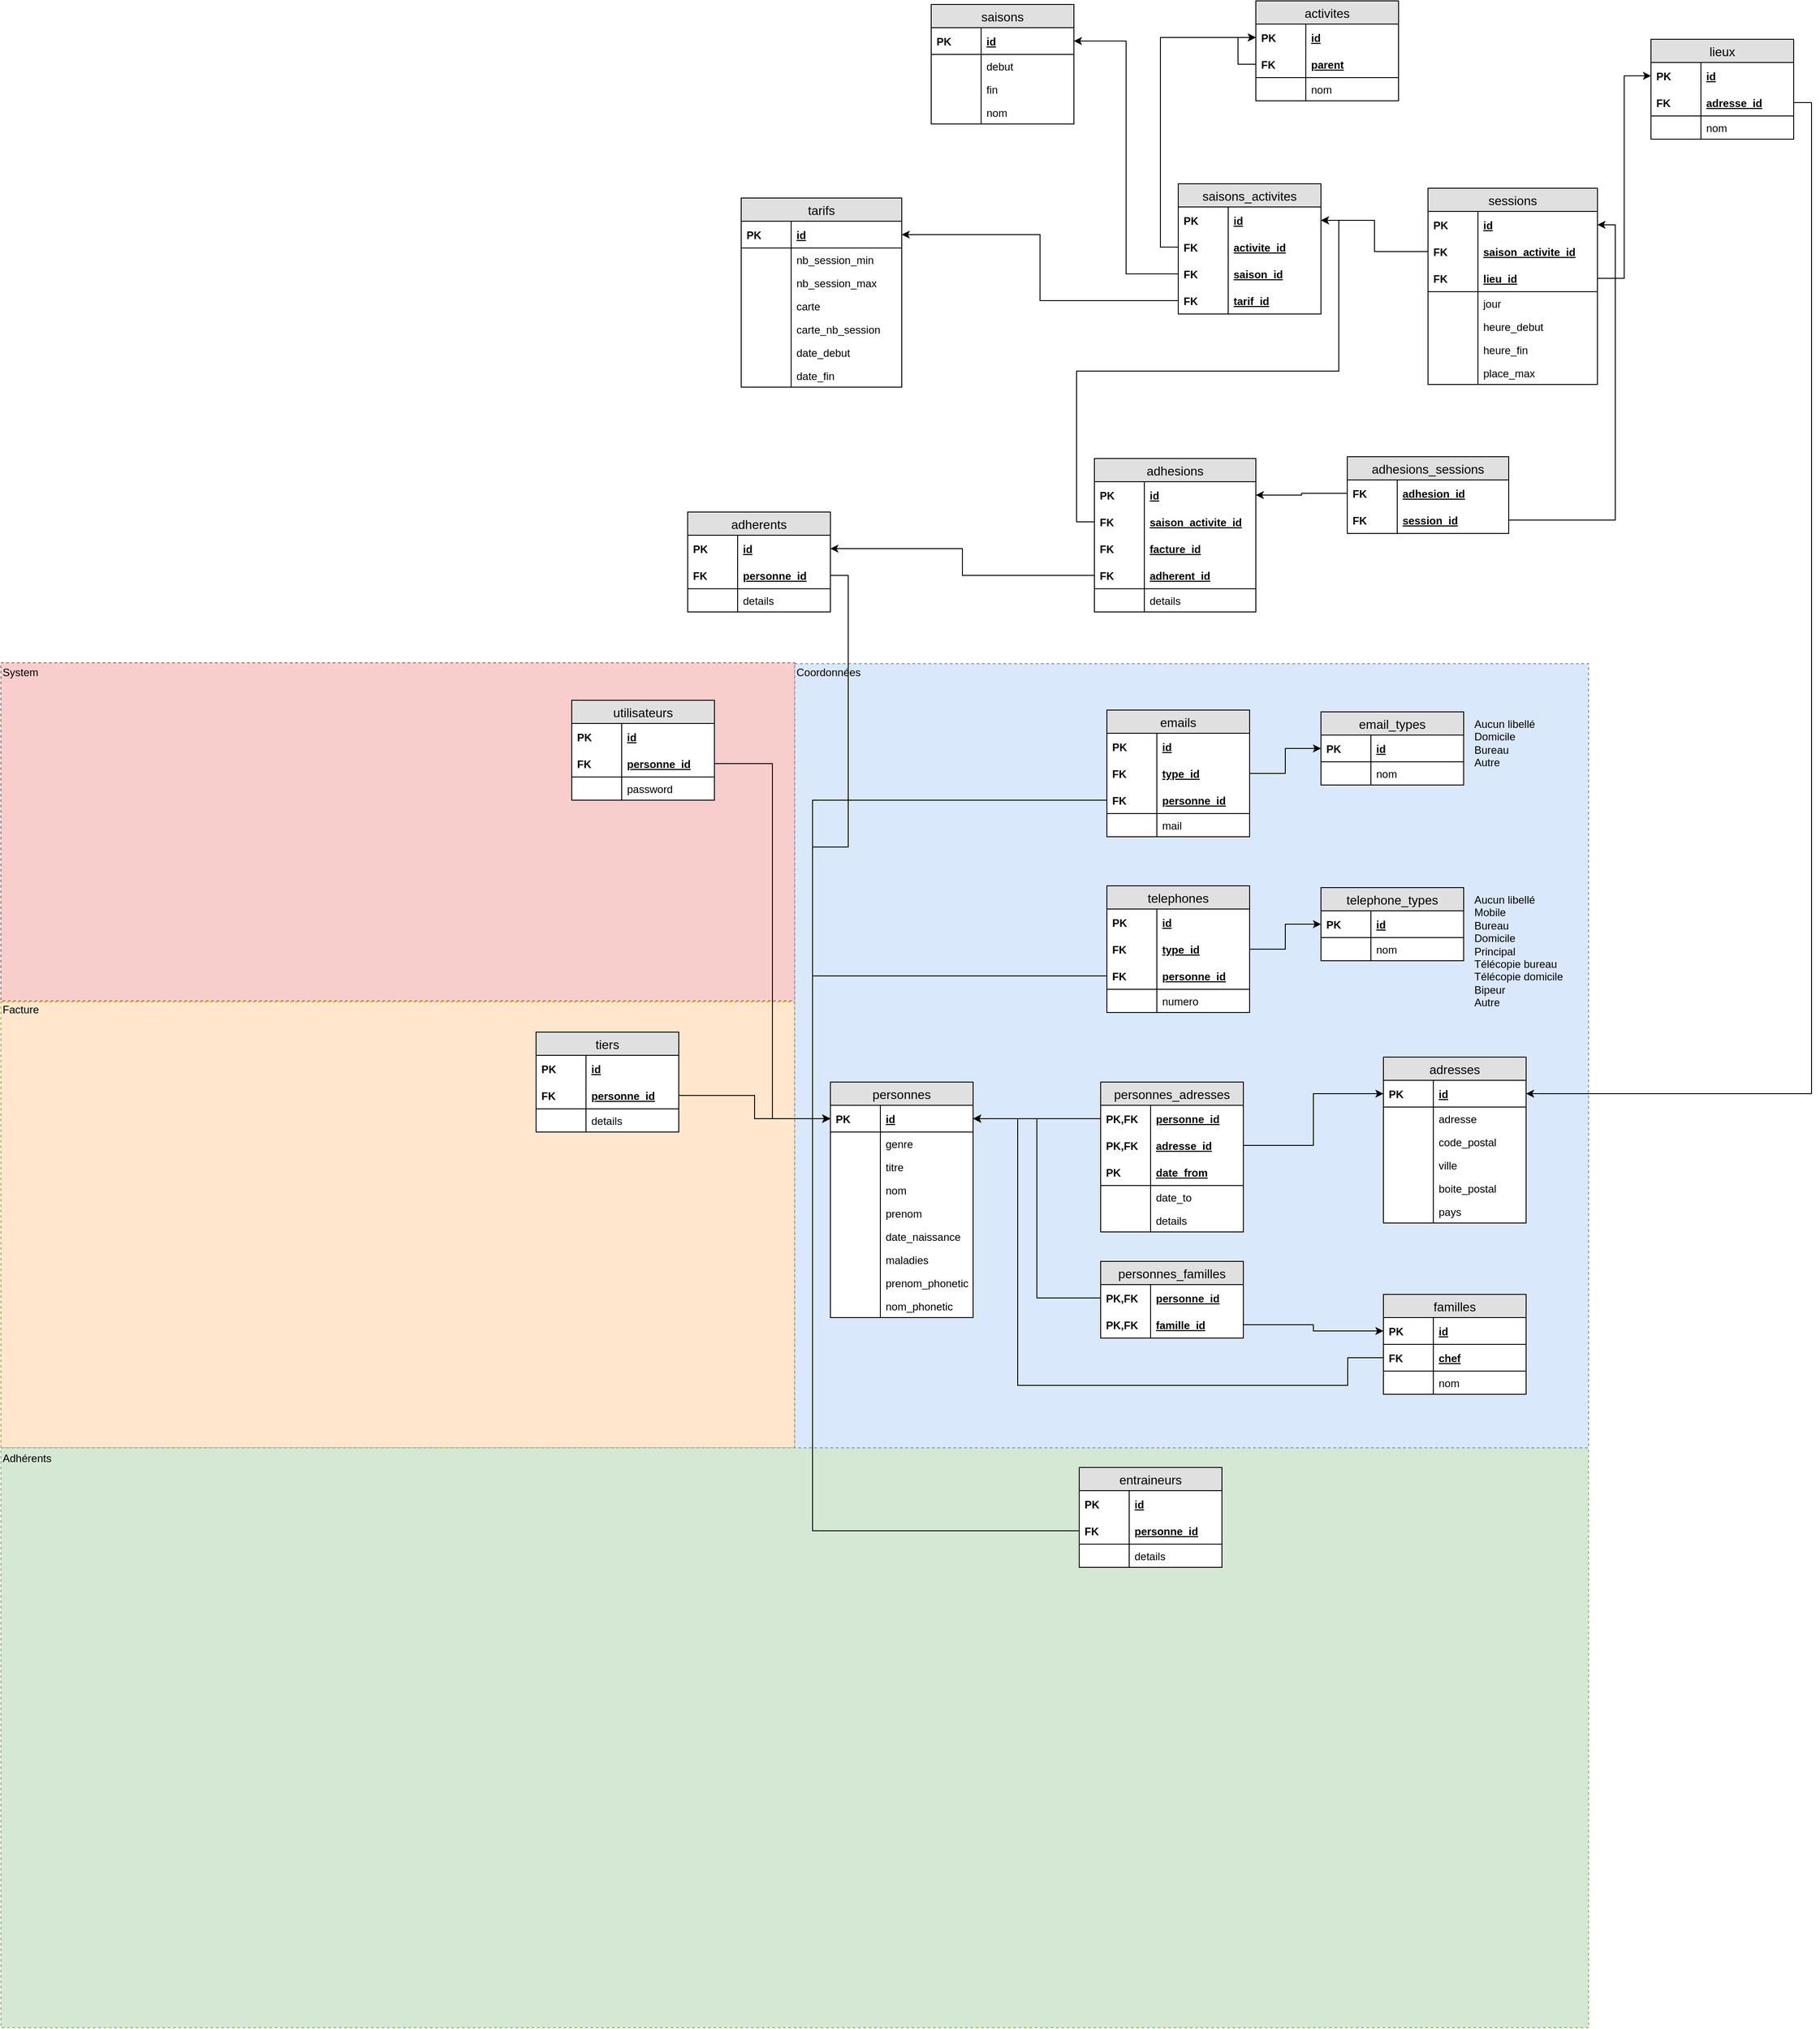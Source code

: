 <mxfile pages="1" version="11.2.8" type="github"><diagram id="SaWCT9ORMfEXji9s9vPT" name="Database"><mxGraphModel dx="2889" dy="2303" grid="1" gridSize="10" guides="1" tooltips="1" connect="1" arrows="1" fold="1" page="0" pageScale="1" pageWidth="827" pageHeight="1169" math="0" shadow="0"><root><mxCell id="0"/><mxCell id="1" parent="0"/><mxCell id="NTeTJrB46WivWu0ab5oI-91" value="" style="rounded=0;whiteSpace=wrap;html=1;align=left;fillColor=#f8cecc;strokeColor=#b85450;dashed=1;" parent="1" vertex="1"><mxGeometry x="-900" y="-430" width="890" height="379" as="geometry"/></mxCell><mxCell id="NTeTJrB46WivWu0ab5oI-90" value="" style="rounded=0;whiteSpace=wrap;html=1;align=left;fillColor=#ffe6cc;strokeColor=#d79b00;dashed=1;" parent="1" vertex="1"><mxGeometry x="-900" y="-50" width="890" height="500" as="geometry"/></mxCell><mxCell id="NTeTJrB46WivWu0ab5oI-89" value="" style="rounded=0;whiteSpace=wrap;html=1;align=left;fillColor=#d5e8d4;strokeColor=#82b366;dashed=1;" parent="1" vertex="1"><mxGeometry x="-900" y="450" width="1780" height="650" as="geometry"/></mxCell><mxCell id="NTeTJrB46WivWu0ab5oI-88" value="" style="rounded=0;whiteSpace=wrap;html=1;align=left;fillColor=#dae8fc;strokeColor=#6c8ebf;dashed=1;" parent="1" vertex="1"><mxGeometry x="-10" y="-429" width="890" height="879" as="geometry"/></mxCell><mxCell id="NjsNlw-hurE6SKYQXbwV-1" value="personnes" style="swimlane;fontStyle=0;childLayout=stackLayout;horizontal=1;startSize=26;fillColor=#e0e0e0;horizontalStack=0;resizeParent=1;resizeParentMax=0;resizeLast=0;collapsible=1;marginBottom=0;swimlaneFillColor=#ffffff;align=center;fontSize=14;" parent="1" vertex="1"><mxGeometry x="30" y="40" width="160" height="264" as="geometry"><mxRectangle x="30" y="40" width="100" height="26" as="alternateBounds"/></mxGeometry></mxCell><mxCell id="NjsNlw-hurE6SKYQXbwV-4" value="id" style="shape=partialRectangle;top=0;left=0;right=0;bottom=1;align=left;verticalAlign=middle;fillColor=none;spacingLeft=60;spacingRight=4;overflow=hidden;rotatable=0;points=[[0,0.5],[1,0.5]];portConstraint=eastwest;dropTarget=0;fontStyle=5;fontSize=12;" parent="NjsNlw-hurE6SKYQXbwV-1" vertex="1"><mxGeometry y="26" width="160" height="30" as="geometry"/></mxCell><mxCell id="NjsNlw-hurE6SKYQXbwV-5" value="PK" style="shape=partialRectangle;fontStyle=1;top=0;left=0;bottom=0;fillColor=none;align=left;verticalAlign=middle;spacingLeft=4;spacingRight=4;overflow=hidden;rotatable=0;points=[];portConstraint=eastwest;part=1;fontSize=12;" parent="NjsNlw-hurE6SKYQXbwV-4" vertex="1" connectable="0"><mxGeometry width="56" height="30" as="geometry"/></mxCell><mxCell id="NjsNlw-hurE6SKYQXbwV-6" value="genre" style="shape=partialRectangle;top=0;left=0;right=0;bottom=0;align=left;verticalAlign=top;fillColor=none;spacingLeft=60;spacingRight=4;overflow=hidden;rotatable=0;points=[[0,0.5],[1,0.5]];portConstraint=eastwest;dropTarget=0;fontSize=12;" parent="NjsNlw-hurE6SKYQXbwV-1" vertex="1"><mxGeometry y="56" width="160" height="26" as="geometry"/></mxCell><mxCell id="NjsNlw-hurE6SKYQXbwV-7" value="" style="shape=partialRectangle;top=0;left=0;bottom=0;fillColor=none;align=left;verticalAlign=top;spacingLeft=4;spacingRight=4;overflow=hidden;rotatable=0;points=[];portConstraint=eastwest;part=1;fontSize=12;" parent="NjsNlw-hurE6SKYQXbwV-6" vertex="1" connectable="0"><mxGeometry width="56" height="26" as="geometry"/></mxCell><mxCell id="NjsNlw-hurE6SKYQXbwV-18" value="titre" style="shape=partialRectangle;top=0;left=0;right=0;bottom=0;align=left;verticalAlign=top;fillColor=none;spacingLeft=60;spacingRight=4;overflow=hidden;rotatable=0;points=[[0,0.5],[1,0.5]];portConstraint=eastwest;dropTarget=0;fontSize=12;" parent="NjsNlw-hurE6SKYQXbwV-1" vertex="1"><mxGeometry y="82" width="160" height="26" as="geometry"/></mxCell><mxCell id="NjsNlw-hurE6SKYQXbwV-19" value="" style="shape=partialRectangle;top=0;left=0;bottom=0;fillColor=none;align=left;verticalAlign=top;spacingLeft=4;spacingRight=4;overflow=hidden;rotatable=0;points=[];portConstraint=eastwest;part=1;fontSize=12;" parent="NjsNlw-hurE6SKYQXbwV-18" vertex="1" connectable="0"><mxGeometry width="56" height="26" as="geometry"/></mxCell><mxCell id="NjsNlw-hurE6SKYQXbwV-20" value="nom" style="shape=partialRectangle;top=0;left=0;right=0;bottom=0;align=left;verticalAlign=top;fillColor=none;spacingLeft=60;spacingRight=4;overflow=hidden;rotatable=0;points=[[0,0.5],[1,0.5]];portConstraint=eastwest;dropTarget=0;fontSize=12;" parent="NjsNlw-hurE6SKYQXbwV-1" vertex="1"><mxGeometry y="108" width="160" height="26" as="geometry"/></mxCell><mxCell id="NjsNlw-hurE6SKYQXbwV-21" value="" style="shape=partialRectangle;top=0;left=0;bottom=0;fillColor=none;align=left;verticalAlign=top;spacingLeft=4;spacingRight=4;overflow=hidden;rotatable=0;points=[];portConstraint=eastwest;part=1;fontSize=12;" parent="NjsNlw-hurE6SKYQXbwV-20" vertex="1" connectable="0"><mxGeometry width="56" height="26" as="geometry"/></mxCell><mxCell id="NjsNlw-hurE6SKYQXbwV-22" value="prenom" style="shape=partialRectangle;top=0;left=0;right=0;bottom=0;align=left;verticalAlign=top;fillColor=none;spacingLeft=60;spacingRight=4;overflow=hidden;rotatable=0;points=[[0,0.5],[1,0.5]];portConstraint=eastwest;dropTarget=0;fontSize=12;" parent="NjsNlw-hurE6SKYQXbwV-1" vertex="1"><mxGeometry y="134" width="160" height="26" as="geometry"/></mxCell><mxCell id="NjsNlw-hurE6SKYQXbwV-23" value="" style="shape=partialRectangle;top=0;left=0;bottom=0;fillColor=none;align=left;verticalAlign=top;spacingLeft=4;spacingRight=4;overflow=hidden;rotatable=0;points=[];portConstraint=eastwest;part=1;fontSize=12;" parent="NjsNlw-hurE6SKYQXbwV-22" vertex="1" connectable="0"><mxGeometry width="56" height="26" as="geometry"/></mxCell><mxCell id="NjsNlw-hurE6SKYQXbwV-26" value="date_naissance" style="shape=partialRectangle;top=0;left=0;right=0;bottom=0;align=left;verticalAlign=top;fillColor=none;spacingLeft=60;spacingRight=4;overflow=hidden;rotatable=0;points=[[0,0.5],[1,0.5]];portConstraint=eastwest;dropTarget=0;fontSize=12;" parent="NjsNlw-hurE6SKYQXbwV-1" vertex="1"><mxGeometry y="160" width="160" height="26" as="geometry"/></mxCell><mxCell id="NjsNlw-hurE6SKYQXbwV-27" value="" style="shape=partialRectangle;top=0;left=0;bottom=0;fillColor=none;align=left;verticalAlign=top;spacingLeft=4;spacingRight=4;overflow=hidden;rotatable=0;points=[];portConstraint=eastwest;part=1;fontSize=12;" parent="NjsNlw-hurE6SKYQXbwV-26" vertex="1" connectable="0"><mxGeometry width="56" height="26" as="geometry"/></mxCell><mxCell id="NjsNlw-hurE6SKYQXbwV-24" value="maladies" style="shape=partialRectangle;top=0;left=0;right=0;bottom=0;align=left;verticalAlign=top;fillColor=none;spacingLeft=60;spacingRight=4;overflow=hidden;rotatable=0;points=[[0,0.5],[1,0.5]];portConstraint=eastwest;dropTarget=0;fontSize=12;" parent="NjsNlw-hurE6SKYQXbwV-1" vertex="1"><mxGeometry y="186" width="160" height="26" as="geometry"/></mxCell><mxCell id="NjsNlw-hurE6SKYQXbwV-25" value="" style="shape=partialRectangle;top=0;left=0;bottom=0;fillColor=none;align=left;verticalAlign=top;spacingLeft=4;spacingRight=4;overflow=hidden;rotatable=0;points=[];portConstraint=eastwest;part=1;fontSize=12;" parent="NjsNlw-hurE6SKYQXbwV-24" vertex="1" connectable="0"><mxGeometry width="56" height="26" as="geometry"/></mxCell><mxCell id="NTeTJrB46WivWu0ab5oI-1" value="prenom_phonetic" style="shape=partialRectangle;top=0;left=0;right=0;bottom=0;align=left;verticalAlign=top;fillColor=none;spacingLeft=60;spacingRight=4;overflow=hidden;rotatable=0;points=[[0,0.5],[1,0.5]];portConstraint=eastwest;dropTarget=0;fontSize=12;" parent="NjsNlw-hurE6SKYQXbwV-1" vertex="1"><mxGeometry y="212" width="160" height="26" as="geometry"/></mxCell><mxCell id="NTeTJrB46WivWu0ab5oI-2" value="" style="shape=partialRectangle;top=0;left=0;bottom=0;fillColor=none;align=left;verticalAlign=top;spacingLeft=4;spacingRight=4;overflow=hidden;rotatable=0;points=[];portConstraint=eastwest;part=1;fontSize=12;" parent="NTeTJrB46WivWu0ab5oI-1" vertex="1" connectable="0"><mxGeometry width="56" height="26" as="geometry"/></mxCell><mxCell id="NTeTJrB46WivWu0ab5oI-9" value="nom_phonetic" style="shape=partialRectangle;top=0;left=0;right=0;bottom=0;align=left;verticalAlign=top;fillColor=none;spacingLeft=60;spacingRight=4;overflow=hidden;rotatable=0;points=[[0,0.5],[1,0.5]];portConstraint=eastwest;dropTarget=0;fontSize=12;" parent="NjsNlw-hurE6SKYQXbwV-1" vertex="1"><mxGeometry y="238" width="160" height="26" as="geometry"/></mxCell><mxCell id="NTeTJrB46WivWu0ab5oI-10" value="" style="shape=partialRectangle;top=0;left=0;bottom=0;fillColor=none;align=left;verticalAlign=top;spacingLeft=4;spacingRight=4;overflow=hidden;rotatable=0;points=[];portConstraint=eastwest;part=1;fontSize=12;" parent="NTeTJrB46WivWu0ab5oI-9" vertex="1" connectable="0"><mxGeometry width="56" height="26" as="geometry"/></mxCell><mxCell id="NjsNlw-hurE6SKYQXbwV-8" value="adresses" style="swimlane;fontStyle=0;childLayout=stackLayout;horizontal=1;startSize=26;fillColor=#e0e0e0;horizontalStack=0;resizeParent=1;resizeParentMax=0;resizeLast=0;collapsible=1;marginBottom=0;swimlaneFillColor=#ffffff;align=center;fontSize=14;" parent="1" vertex="1"><mxGeometry x="650" y="12" width="160" height="186" as="geometry"/></mxCell><mxCell id="NjsNlw-hurE6SKYQXbwV-9" value="id" style="shape=partialRectangle;top=0;left=0;right=0;bottom=1;align=left;verticalAlign=middle;fillColor=none;spacingLeft=60;spacingRight=4;overflow=hidden;rotatable=0;points=[[0,0.5],[1,0.5]];portConstraint=eastwest;dropTarget=0;fontStyle=5;fontSize=12;" parent="NjsNlw-hurE6SKYQXbwV-8" vertex="1"><mxGeometry y="26" width="160" height="30" as="geometry"/></mxCell><mxCell id="NjsNlw-hurE6SKYQXbwV-10" value="PK" style="shape=partialRectangle;fontStyle=1;top=0;left=0;bottom=0;fillColor=none;align=left;verticalAlign=middle;spacingLeft=4;spacingRight=4;overflow=hidden;rotatable=0;points=[];portConstraint=eastwest;part=1;fontSize=12;" parent="NjsNlw-hurE6SKYQXbwV-9" vertex="1" connectable="0"><mxGeometry width="56" height="30" as="geometry"/></mxCell><mxCell id="NjsNlw-hurE6SKYQXbwV-28" value="adresse" style="shape=partialRectangle;top=0;left=0;right=0;bottom=0;align=left;verticalAlign=top;fillColor=none;spacingLeft=60;spacingRight=4;overflow=hidden;rotatable=0;points=[[0,0.5],[1,0.5]];portConstraint=eastwest;dropTarget=0;fontSize=12;" parent="NjsNlw-hurE6SKYQXbwV-8" vertex="1"><mxGeometry y="56" width="160" height="26" as="geometry"/></mxCell><mxCell id="NjsNlw-hurE6SKYQXbwV-29" value="" style="shape=partialRectangle;top=0;left=0;bottom=0;fillColor=none;align=left;verticalAlign=top;spacingLeft=4;spacingRight=4;overflow=hidden;rotatable=0;points=[];portConstraint=eastwest;part=1;fontSize=12;" parent="NjsNlw-hurE6SKYQXbwV-28" vertex="1" connectable="0"><mxGeometry width="56" height="26" as="geometry"/></mxCell><mxCell id="NjsNlw-hurE6SKYQXbwV-34" value="code_postal" style="shape=partialRectangle;top=0;left=0;right=0;bottom=0;align=left;verticalAlign=top;fillColor=none;spacingLeft=60;spacingRight=4;overflow=hidden;rotatable=0;points=[[0,0.5],[1,0.5]];portConstraint=eastwest;dropTarget=0;fontSize=12;" parent="NjsNlw-hurE6SKYQXbwV-8" vertex="1"><mxGeometry y="82" width="160" height="26" as="geometry"/></mxCell><mxCell id="NjsNlw-hurE6SKYQXbwV-35" value="" style="shape=partialRectangle;top=0;left=0;bottom=0;fillColor=none;align=left;verticalAlign=top;spacingLeft=4;spacingRight=4;overflow=hidden;rotatable=0;points=[];portConstraint=eastwest;part=1;fontSize=12;" parent="NjsNlw-hurE6SKYQXbwV-34" vertex="1" connectable="0"><mxGeometry width="56" height="26" as="geometry"/></mxCell><mxCell id="NjsNlw-hurE6SKYQXbwV-32" value="ville" style="shape=partialRectangle;top=0;left=0;right=0;bottom=0;align=left;verticalAlign=top;fillColor=none;spacingLeft=60;spacingRight=4;overflow=hidden;rotatable=0;points=[[0,0.5],[1,0.5]];portConstraint=eastwest;dropTarget=0;fontSize=12;" parent="NjsNlw-hurE6SKYQXbwV-8" vertex="1"><mxGeometry y="108" width="160" height="26" as="geometry"/></mxCell><mxCell id="NjsNlw-hurE6SKYQXbwV-33" value="" style="shape=partialRectangle;top=0;left=0;bottom=0;fillColor=none;align=left;verticalAlign=top;spacingLeft=4;spacingRight=4;overflow=hidden;rotatable=0;points=[];portConstraint=eastwest;part=1;fontSize=12;" parent="NjsNlw-hurE6SKYQXbwV-32" vertex="1" connectable="0"><mxGeometry width="56" height="26" as="geometry"/></mxCell><mxCell id="NjsNlw-hurE6SKYQXbwV-30" value="boite_postal" style="shape=partialRectangle;top=0;left=0;right=0;bottom=0;align=left;verticalAlign=top;fillColor=none;spacingLeft=60;spacingRight=4;overflow=hidden;rotatable=0;points=[[0,0.5],[1,0.5]];portConstraint=eastwest;dropTarget=0;fontSize=12;" parent="NjsNlw-hurE6SKYQXbwV-8" vertex="1"><mxGeometry y="134" width="160" height="26" as="geometry"/></mxCell><mxCell id="NjsNlw-hurE6SKYQXbwV-31" value="" style="shape=partialRectangle;top=0;left=0;bottom=0;fillColor=none;align=left;verticalAlign=top;spacingLeft=4;spacingRight=4;overflow=hidden;rotatable=0;points=[];portConstraint=eastwest;part=1;fontSize=12;" parent="NjsNlw-hurE6SKYQXbwV-30" vertex="1" connectable="0"><mxGeometry width="56" height="26" as="geometry"/></mxCell><mxCell id="NTeTJrB46WivWu0ab5oI-11" value="pays" style="shape=partialRectangle;top=0;left=0;right=0;bottom=0;align=left;verticalAlign=top;fillColor=none;spacingLeft=60;spacingRight=4;overflow=hidden;rotatable=0;points=[[0,0.5],[1,0.5]];portConstraint=eastwest;dropTarget=0;fontSize=12;" parent="NjsNlw-hurE6SKYQXbwV-8" vertex="1"><mxGeometry y="160" width="160" height="26" as="geometry"/></mxCell><mxCell id="NTeTJrB46WivWu0ab5oI-12" value="" style="shape=partialRectangle;top=0;left=0;bottom=0;fillColor=none;align=left;verticalAlign=top;spacingLeft=4;spacingRight=4;overflow=hidden;rotatable=0;points=[];portConstraint=eastwest;part=1;fontSize=12;" parent="NTeTJrB46WivWu0ab5oI-11" vertex="1" connectable="0"><mxGeometry width="56" height="26" as="geometry"/></mxCell><mxCell id="NjsNlw-hurE6SKYQXbwV-13" value="personnes_adresses" style="swimlane;fontStyle=0;childLayout=stackLayout;horizontal=1;startSize=26;fillColor=#e0e0e0;horizontalStack=0;resizeParent=1;resizeParentMax=0;resizeLast=0;collapsible=1;marginBottom=0;swimlaneFillColor=#ffffff;align=center;fontSize=14;" parent="1" vertex="1"><mxGeometry x="333" y="40" width="160" height="168" as="geometry"/></mxCell><mxCell id="NjsNlw-hurE6SKYQXbwV-46" value="personne_id" style="shape=partialRectangle;top=0;left=0;right=0;bottom=1;align=left;verticalAlign=middle;fillColor=none;spacingLeft=60;spacingRight=4;overflow=hidden;rotatable=0;points=[[0,0.5],[1,0.5]];portConstraint=eastwest;dropTarget=0;fontStyle=5;fontSize=12;strokeColor=none;" parent="NjsNlw-hurE6SKYQXbwV-13" vertex="1"><mxGeometry y="26" width="160" height="30" as="geometry"/></mxCell><mxCell id="NjsNlw-hurE6SKYQXbwV-47" value="PK,FK" style="shape=partialRectangle;fontStyle=1;top=0;left=0;bottom=0;fillColor=none;align=left;verticalAlign=middle;spacingLeft=4;spacingRight=4;overflow=hidden;rotatable=0;points=[];portConstraint=eastwest;part=1;fontSize=12;" parent="NjsNlw-hurE6SKYQXbwV-46" vertex="1" connectable="0"><mxGeometry width="56" height="30" as="geometry"/></mxCell><mxCell id="NjsNlw-hurE6SKYQXbwV-44" value="adresse_id" style="shape=partialRectangle;top=0;left=0;right=0;bottom=1;align=left;verticalAlign=middle;fillColor=none;spacingLeft=60;spacingRight=4;overflow=hidden;rotatable=0;points=[[0,0.5],[1,0.5]];portConstraint=eastwest;dropTarget=0;fontStyle=5;fontSize=12;strokeColor=none;" parent="NjsNlw-hurE6SKYQXbwV-13" vertex="1"><mxGeometry y="56" width="160" height="30" as="geometry"/></mxCell><mxCell id="NjsNlw-hurE6SKYQXbwV-45" value="PK,FK" style="shape=partialRectangle;fontStyle=1;top=0;left=0;bottom=0;fillColor=none;align=left;verticalAlign=middle;spacingLeft=4;spacingRight=4;overflow=hidden;rotatable=0;points=[];portConstraint=eastwest;part=1;fontSize=12;" parent="NjsNlw-hurE6SKYQXbwV-44" vertex="1" connectable="0"><mxGeometry width="56" height="30" as="geometry"/></mxCell><mxCell id="NjsNlw-hurE6SKYQXbwV-14" value="date_from" style="shape=partialRectangle;top=0;left=0;right=0;bottom=1;align=left;verticalAlign=middle;fillColor=none;spacingLeft=60;spacingRight=4;overflow=hidden;rotatable=0;points=[[0,0.5],[1,0.5]];portConstraint=eastwest;dropTarget=0;fontStyle=5;fontSize=12;" parent="NjsNlw-hurE6SKYQXbwV-13" vertex="1"><mxGeometry y="86" width="160" height="30" as="geometry"/></mxCell><mxCell id="NjsNlw-hurE6SKYQXbwV-15" value="PK" style="shape=partialRectangle;fontStyle=1;top=0;left=0;bottom=0;fillColor=none;align=left;verticalAlign=middle;spacingLeft=4;spacingRight=4;overflow=hidden;rotatable=0;points=[];portConstraint=eastwest;part=1;fontSize=12;" parent="NjsNlw-hurE6SKYQXbwV-14" vertex="1" connectable="0"><mxGeometry width="56" height="30" as="geometry"/></mxCell><mxCell id="NjsNlw-hurE6SKYQXbwV-16" value="date_to" style="shape=partialRectangle;top=0;left=0;right=0;bottom=0;align=left;verticalAlign=top;fillColor=none;spacingLeft=60;spacingRight=4;overflow=hidden;rotatable=0;points=[[0,0.5],[1,0.5]];portConstraint=eastwest;dropTarget=0;fontSize=12;" parent="NjsNlw-hurE6SKYQXbwV-13" vertex="1"><mxGeometry y="116" width="160" height="26" as="geometry"/></mxCell><mxCell id="NjsNlw-hurE6SKYQXbwV-17" value="" style="shape=partialRectangle;top=0;left=0;bottom=0;fillColor=none;align=left;verticalAlign=top;spacingLeft=4;spacingRight=4;overflow=hidden;rotatable=0;points=[];portConstraint=eastwest;part=1;fontSize=12;" parent="NjsNlw-hurE6SKYQXbwV-16" vertex="1" connectable="0"><mxGeometry width="56" height="26" as="geometry"/></mxCell><mxCell id="NjsNlw-hurE6SKYQXbwV-36" value="details" style="shape=partialRectangle;top=0;left=0;right=0;bottom=0;align=left;verticalAlign=top;fillColor=none;spacingLeft=60;spacingRight=4;overflow=hidden;rotatable=0;points=[[0,0.5],[1,0.5]];portConstraint=eastwest;dropTarget=0;fontSize=12;" parent="NjsNlw-hurE6SKYQXbwV-13" vertex="1"><mxGeometry y="142" width="160" height="26" as="geometry"/></mxCell><mxCell id="NjsNlw-hurE6SKYQXbwV-37" value="" style="shape=partialRectangle;top=0;left=0;bottom=0;fillColor=none;align=left;verticalAlign=top;spacingLeft=4;spacingRight=4;overflow=hidden;rotatable=0;points=[];portConstraint=eastwest;part=1;fontSize=12;" parent="NjsNlw-hurE6SKYQXbwV-36" vertex="1" connectable="0"><mxGeometry width="56" height="26" as="geometry"/></mxCell><mxCell id="zukB0DvXN_eEar7ZmvWP-1" style="edgeStyle=orthogonalEdgeStyle;rounded=0;orthogonalLoop=1;jettySize=auto;html=1;exitX=1;exitY=0.5;exitDx=0;exitDy=0;entryX=0;entryY=0.5;entryDx=0;entryDy=0;startArrow=classic;startFill=1;endArrow=none;endFill=0;" parent="1" source="NjsNlw-hurE6SKYQXbwV-4" target="NjsNlw-hurE6SKYQXbwV-46" edge="1"><mxGeometry relative="1" as="geometry"/></mxCell><mxCell id="zukB0DvXN_eEar7ZmvWP-2" style="edgeStyle=orthogonalEdgeStyle;rounded=0;orthogonalLoop=1;jettySize=auto;html=1;exitX=0;exitY=0.5;exitDx=0;exitDy=0;entryX=1;entryY=0.5;entryDx=0;entryDy=0;startArrow=classic;startFill=1;endArrow=none;endFill=0;" parent="1" source="NjsNlw-hurE6SKYQXbwV-9" target="NjsNlw-hurE6SKYQXbwV-44" edge="1"><mxGeometry relative="1" as="geometry"/></mxCell><mxCell id="zukB0DvXN_eEar7ZmvWP-3" value="familles" style="swimlane;fontStyle=0;childLayout=stackLayout;horizontal=1;startSize=26;fillColor=#e0e0e0;horizontalStack=0;resizeParent=1;resizeParentMax=0;resizeLast=0;collapsible=1;marginBottom=0;swimlaneFillColor=#ffffff;align=center;fontSize=14;" parent="1" vertex="1"><mxGeometry x="650" y="278" width="160" height="112" as="geometry"/></mxCell><mxCell id="zukB0DvXN_eEar7ZmvWP-4" value="id" style="shape=partialRectangle;top=0;left=0;right=0;bottom=1;align=left;verticalAlign=middle;fillColor=none;spacingLeft=60;spacingRight=4;overflow=hidden;rotatable=0;points=[[0,0.5],[1,0.5]];portConstraint=eastwest;dropTarget=0;fontStyle=5;fontSize=12;" parent="zukB0DvXN_eEar7ZmvWP-3" vertex="1"><mxGeometry y="26" width="160" height="30" as="geometry"/></mxCell><mxCell id="zukB0DvXN_eEar7ZmvWP-5" value="PK" style="shape=partialRectangle;fontStyle=1;top=0;left=0;bottom=0;fillColor=none;align=left;verticalAlign=middle;spacingLeft=4;spacingRight=4;overflow=hidden;rotatable=0;points=[];portConstraint=eastwest;part=1;fontSize=12;" parent="zukB0DvXN_eEar7ZmvWP-4" vertex="1" connectable="0"><mxGeometry width="56" height="30" as="geometry"/></mxCell><mxCell id="zukB0DvXN_eEar7ZmvWP-31" value="chef" style="shape=partialRectangle;top=0;left=0;right=0;bottom=1;align=left;verticalAlign=middle;fillColor=none;spacingLeft=60;spacingRight=4;overflow=hidden;rotatable=0;points=[[0,0.5],[1,0.5]];portConstraint=eastwest;dropTarget=0;fontStyle=5;fontSize=12;" parent="zukB0DvXN_eEar7ZmvWP-3" vertex="1"><mxGeometry y="56" width="160" height="30" as="geometry"/></mxCell><mxCell id="zukB0DvXN_eEar7ZmvWP-32" value="FK" style="shape=partialRectangle;fontStyle=1;top=0;left=0;bottom=0;fillColor=none;align=left;verticalAlign=middle;spacingLeft=4;spacingRight=4;overflow=hidden;rotatable=0;points=[];portConstraint=eastwest;part=1;fontSize=12;" parent="zukB0DvXN_eEar7ZmvWP-31" vertex="1" connectable="0"><mxGeometry width="56" height="30" as="geometry"/></mxCell><mxCell id="zukB0DvXN_eEar7ZmvWP-6" value="nom" style="shape=partialRectangle;top=0;left=0;right=0;bottom=0;align=left;verticalAlign=top;fillColor=none;spacingLeft=60;spacingRight=4;overflow=hidden;rotatable=0;points=[[0,0.5],[1,0.5]];portConstraint=eastwest;dropTarget=0;fontSize=12;" parent="zukB0DvXN_eEar7ZmvWP-3" vertex="1"><mxGeometry y="86" width="160" height="26" as="geometry"/></mxCell><mxCell id="zukB0DvXN_eEar7ZmvWP-7" value="" style="shape=partialRectangle;top=0;left=0;bottom=0;fillColor=none;align=left;verticalAlign=top;spacingLeft=4;spacingRight=4;overflow=hidden;rotatable=0;points=[];portConstraint=eastwest;part=1;fontSize=12;" parent="zukB0DvXN_eEar7ZmvWP-6" vertex="1" connectable="0"><mxGeometry width="56" height="26" as="geometry"/></mxCell><mxCell id="zukB0DvXN_eEar7ZmvWP-18" value="personnes_familles" style="swimlane;fontStyle=0;childLayout=stackLayout;horizontal=1;startSize=26;fillColor=#e0e0e0;horizontalStack=0;resizeParent=1;resizeParentMax=0;resizeLast=0;collapsible=1;marginBottom=0;swimlaneFillColor=#ffffff;align=center;fontSize=14;" parent="1" vertex="1"><mxGeometry x="333" y="241" width="160" height="86" as="geometry"/></mxCell><mxCell id="zukB0DvXN_eEar7ZmvWP-19" value="personne_id" style="shape=partialRectangle;top=0;left=0;right=0;bottom=1;align=left;verticalAlign=middle;fillColor=none;spacingLeft=60;spacingRight=4;overflow=hidden;rotatable=0;points=[[0,0.5],[1,0.5]];portConstraint=eastwest;dropTarget=0;fontStyle=5;fontSize=12;strokeColor=none;" parent="zukB0DvXN_eEar7ZmvWP-18" vertex="1"><mxGeometry y="26" width="160" height="30" as="geometry"/></mxCell><mxCell id="zukB0DvXN_eEar7ZmvWP-20" value="PK,FK" style="shape=partialRectangle;fontStyle=1;top=0;left=0;bottom=0;fillColor=none;align=left;verticalAlign=middle;spacingLeft=4;spacingRight=4;overflow=hidden;rotatable=0;points=[];portConstraint=eastwest;part=1;fontSize=12;" parent="zukB0DvXN_eEar7ZmvWP-19" vertex="1" connectable="0"><mxGeometry width="56" height="30" as="geometry"/></mxCell><mxCell id="zukB0DvXN_eEar7ZmvWP-21" value="famille_id" style="shape=partialRectangle;top=0;left=0;right=0;bottom=1;align=left;verticalAlign=middle;fillColor=none;spacingLeft=60;spacingRight=4;overflow=hidden;rotatable=0;points=[[0,0.5],[1,0.5]];portConstraint=eastwest;dropTarget=0;fontStyle=5;fontSize=12;strokeColor=#000000;" parent="zukB0DvXN_eEar7ZmvWP-18" vertex="1"><mxGeometry y="56" width="160" height="30" as="geometry"/></mxCell><mxCell id="zukB0DvXN_eEar7ZmvWP-22" value="PK,FK" style="shape=partialRectangle;fontStyle=1;top=0;left=0;bottom=0;fillColor=none;align=left;verticalAlign=middle;spacingLeft=4;spacingRight=4;overflow=hidden;rotatable=0;points=[];portConstraint=eastwest;part=1;fontSize=12;" parent="zukB0DvXN_eEar7ZmvWP-21" vertex="1" connectable="0"><mxGeometry width="56" height="30" as="geometry"/></mxCell><mxCell id="zukB0DvXN_eEar7ZmvWP-29" style="edgeStyle=orthogonalEdgeStyle;rounded=0;orthogonalLoop=1;jettySize=auto;html=1;exitX=1;exitY=0.5;exitDx=0;exitDy=0;entryX=0;entryY=0.5;entryDx=0;entryDy=0;startArrow=classic;startFill=1;endArrow=none;endFill=0;" parent="1" source="NjsNlw-hurE6SKYQXbwV-4" target="zukB0DvXN_eEar7ZmvWP-19" edge="1"><mxGeometry relative="1" as="geometry"/></mxCell><mxCell id="zukB0DvXN_eEar7ZmvWP-30" style="edgeStyle=orthogonalEdgeStyle;rounded=0;orthogonalLoop=1;jettySize=auto;html=1;exitX=0;exitY=0.5;exitDx=0;exitDy=0;entryX=1;entryY=0.5;entryDx=0;entryDy=0;startArrow=classic;startFill=1;endArrow=none;endFill=0;" parent="1" source="zukB0DvXN_eEar7ZmvWP-4" target="zukB0DvXN_eEar7ZmvWP-21" edge="1"><mxGeometry relative="1" as="geometry"/></mxCell><mxCell id="zukB0DvXN_eEar7ZmvWP-33" style="edgeStyle=orthogonalEdgeStyle;rounded=0;orthogonalLoop=1;jettySize=auto;html=1;exitX=1;exitY=0.5;exitDx=0;exitDy=0;entryX=0;entryY=0.5;entryDx=0;entryDy=0;startArrow=classic;startFill=1;endArrow=none;endFill=0;" parent="1" source="NjsNlw-hurE6SKYQXbwV-4" target="zukB0DvXN_eEar7ZmvWP-31" edge="1"><mxGeometry relative="1" as="geometry"><Array as="points"><mxPoint x="240" y="81"/><mxPoint x="240" y="380"/><mxPoint x="610" y="380"/><mxPoint x="610" y="349"/></Array></mxGeometry></mxCell><mxCell id="zukB0DvXN_eEar7ZmvWP-34" value="adherents" style="swimlane;fontStyle=0;childLayout=stackLayout;horizontal=1;startSize=26;fillColor=#e0e0e0;horizontalStack=0;resizeParent=1;resizeParentMax=0;resizeLast=0;collapsible=1;marginBottom=0;swimlaneFillColor=#ffffff;align=center;fontSize=14;" parent="1" vertex="1"><mxGeometry x="-130" y="-599" width="160" height="112" as="geometry"/></mxCell><mxCell id="zukB0DvXN_eEar7ZmvWP-49" value="id" style="shape=partialRectangle;top=0;left=0;right=0;bottom=1;align=left;verticalAlign=middle;fillColor=none;spacingLeft=60;spacingRight=4;overflow=hidden;rotatable=0;points=[[0,0.5],[1,0.5]];portConstraint=eastwest;dropTarget=0;fontStyle=5;fontSize=12;strokeColor=none;" parent="zukB0DvXN_eEar7ZmvWP-34" vertex="1"><mxGeometry y="26" width="160" height="30" as="geometry"/></mxCell><mxCell id="zukB0DvXN_eEar7ZmvWP-50" value="PK" style="shape=partialRectangle;fontStyle=1;top=0;left=0;bottom=0;fillColor=none;align=left;verticalAlign=middle;spacingLeft=4;spacingRight=4;overflow=hidden;rotatable=0;points=[];portConstraint=eastwest;part=1;fontSize=12;" parent="zukB0DvXN_eEar7ZmvWP-49" vertex="1" connectable="0"><mxGeometry width="56" height="30" as="geometry"/></mxCell><mxCell id="zukB0DvXN_eEar7ZmvWP-35" value="personne_id" style="shape=partialRectangle;top=0;left=0;right=0;bottom=1;align=left;verticalAlign=middle;fillColor=none;spacingLeft=60;spacingRight=4;overflow=hidden;rotatable=0;points=[[0,0.5],[1,0.5]];portConstraint=eastwest;dropTarget=0;fontStyle=5;fontSize=12;" parent="zukB0DvXN_eEar7ZmvWP-34" vertex="1"><mxGeometry y="56" width="160" height="30" as="geometry"/></mxCell><mxCell id="zukB0DvXN_eEar7ZmvWP-36" value="FK" style="shape=partialRectangle;fontStyle=1;top=0;left=0;bottom=0;fillColor=none;align=left;verticalAlign=middle;spacingLeft=4;spacingRight=4;overflow=hidden;rotatable=0;points=[];portConstraint=eastwest;part=1;fontSize=12;" parent="zukB0DvXN_eEar7ZmvWP-35" vertex="1" connectable="0"><mxGeometry width="56" height="30" as="geometry"/></mxCell><mxCell id="zukB0DvXN_eEar7ZmvWP-47" value="details" style="shape=partialRectangle;top=0;left=0;right=0;bottom=0;align=left;verticalAlign=top;fillColor=none;spacingLeft=60;spacingRight=4;overflow=hidden;rotatable=0;points=[[0,0.5],[1,0.5]];portConstraint=eastwest;dropTarget=0;fontSize=12;" parent="zukB0DvXN_eEar7ZmvWP-34" vertex="1"><mxGeometry y="86" width="160" height="26" as="geometry"/></mxCell><mxCell id="zukB0DvXN_eEar7ZmvWP-48" value="" style="shape=partialRectangle;top=0;left=0;bottom=0;fillColor=none;align=left;verticalAlign=top;spacingLeft=4;spacingRight=4;overflow=hidden;rotatable=0;points=[];portConstraint=eastwest;part=1;fontSize=12;" parent="zukB0DvXN_eEar7ZmvWP-47" vertex="1" connectable="0"><mxGeometry width="56" height="26" as="geometry"/></mxCell><mxCell id="zukB0DvXN_eEar7ZmvWP-51" style="edgeStyle=orthogonalEdgeStyle;rounded=0;orthogonalLoop=1;jettySize=auto;html=1;exitX=0;exitY=0.5;exitDx=0;exitDy=0;entryX=1;entryY=0.5;entryDx=0;entryDy=0;startArrow=classic;startFill=1;endArrow=none;endFill=0;" parent="1" source="NjsNlw-hurE6SKYQXbwV-4" target="zukB0DvXN_eEar7ZmvWP-35" edge="1"><mxGeometry relative="1" as="geometry"/></mxCell><mxCell id="NTeTJrB46WivWu0ab5oI-13" value="telephones" style="swimlane;fontStyle=0;childLayout=stackLayout;horizontal=1;startSize=26;fillColor=#e0e0e0;horizontalStack=0;resizeParent=1;resizeParentMax=0;resizeLast=0;collapsible=1;marginBottom=0;swimlaneFillColor=#ffffff;align=center;fontSize=14;" parent="1" vertex="1"><mxGeometry x="340" y="-180" width="160" height="142" as="geometry"/></mxCell><mxCell id="NTeTJrB46WivWu0ab5oI-39" value="id" style="shape=partialRectangle;top=0;left=0;right=0;bottom=1;align=left;verticalAlign=middle;fillColor=none;spacingLeft=60;spacingRight=4;overflow=hidden;rotatable=0;points=[[0,0.5],[1,0.5]];portConstraint=eastwest;dropTarget=0;fontStyle=5;fontSize=12;strokeColor=none;" parent="NTeTJrB46WivWu0ab5oI-13" vertex="1"><mxGeometry y="26" width="160" height="30" as="geometry"/></mxCell><mxCell id="NTeTJrB46WivWu0ab5oI-40" value="PK" style="shape=partialRectangle;fontStyle=1;top=0;left=0;bottom=0;fillColor=none;align=left;verticalAlign=middle;spacingLeft=4;spacingRight=4;overflow=hidden;rotatable=0;points=[];portConstraint=eastwest;part=1;fontSize=12;" parent="NTeTJrB46WivWu0ab5oI-39" vertex="1" connectable="0"><mxGeometry width="56" height="30" as="geometry"/></mxCell><mxCell id="NTeTJrB46WivWu0ab5oI-14" value="type_id" style="shape=partialRectangle;top=0;left=0;right=0;bottom=1;align=left;verticalAlign=middle;fillColor=none;spacingLeft=60;spacingRight=4;overflow=hidden;rotatable=0;points=[[0,0.5],[1,0.5]];portConstraint=eastwest;dropTarget=0;fontStyle=5;fontSize=12;strokeColor=none;" parent="NTeTJrB46WivWu0ab5oI-13" vertex="1"><mxGeometry y="56" width="160" height="30" as="geometry"/></mxCell><mxCell id="NTeTJrB46WivWu0ab5oI-15" value="FK" style="shape=partialRectangle;fontStyle=1;top=0;left=0;bottom=0;fillColor=none;align=left;verticalAlign=middle;spacingLeft=4;spacingRight=4;overflow=hidden;rotatable=0;points=[];portConstraint=eastwest;part=1;fontSize=12;" parent="NTeTJrB46WivWu0ab5oI-14" vertex="1" connectable="0"><mxGeometry width="56" height="30" as="geometry"/></mxCell><mxCell id="NTeTJrB46WivWu0ab5oI-42" value="personne_id" style="shape=partialRectangle;top=0;left=0;right=0;bottom=1;align=left;verticalAlign=middle;fillColor=none;spacingLeft=60;spacingRight=4;overflow=hidden;rotatable=0;points=[[0,0.5],[1,0.5]];portConstraint=eastwest;dropTarget=0;fontStyle=5;fontSize=12;" parent="NTeTJrB46WivWu0ab5oI-13" vertex="1"><mxGeometry y="86" width="160" height="30" as="geometry"/></mxCell><mxCell id="NTeTJrB46WivWu0ab5oI-43" value="FK" style="shape=partialRectangle;fontStyle=1;top=0;left=0;bottom=0;fillColor=none;align=left;verticalAlign=middle;spacingLeft=4;spacingRight=4;overflow=hidden;rotatable=0;points=[];portConstraint=eastwest;part=1;fontSize=12;" parent="NTeTJrB46WivWu0ab5oI-42" vertex="1" connectable="0"><mxGeometry width="56" height="30" as="geometry"/></mxCell><mxCell id="NTeTJrB46WivWu0ab5oI-16" value="numero" style="shape=partialRectangle;top=0;left=0;right=0;bottom=0;align=left;verticalAlign=top;fillColor=none;spacingLeft=60;spacingRight=4;overflow=hidden;rotatable=0;points=[[0,0.5],[1,0.5]];portConstraint=eastwest;dropTarget=0;fontSize=12;" parent="NTeTJrB46WivWu0ab5oI-13" vertex="1"><mxGeometry y="116" width="160" height="26" as="geometry"/></mxCell><mxCell id="NTeTJrB46WivWu0ab5oI-17" value="" style="shape=partialRectangle;top=0;left=0;bottom=0;fillColor=none;align=left;verticalAlign=top;spacingLeft=4;spacingRight=4;overflow=hidden;rotatable=0;points=[];portConstraint=eastwest;part=1;fontSize=12;" parent="NTeTJrB46WivWu0ab5oI-16" vertex="1" connectable="0"><mxGeometry width="56" height="26" as="geometry"/></mxCell><mxCell id="NTeTJrB46WivWu0ab5oI-26" value="telephone_types" style="swimlane;fontStyle=0;childLayout=stackLayout;horizontal=1;startSize=26;fillColor=#e0e0e0;horizontalStack=0;resizeParent=1;resizeParentMax=0;resizeLast=0;collapsible=1;marginBottom=0;swimlaneFillColor=#ffffff;align=center;fontSize=14;" parent="1" vertex="1"><mxGeometry x="580" y="-178" width="160" height="82" as="geometry"/></mxCell><mxCell id="NTeTJrB46WivWu0ab5oI-27" value="id" style="shape=partialRectangle;top=0;left=0;right=0;bottom=1;align=left;verticalAlign=middle;fillColor=none;spacingLeft=60;spacingRight=4;overflow=hidden;rotatable=0;points=[[0,0.5],[1,0.5]];portConstraint=eastwest;dropTarget=0;fontStyle=5;fontSize=12;" parent="NTeTJrB46WivWu0ab5oI-26" vertex="1"><mxGeometry y="26" width="160" height="30" as="geometry"/></mxCell><mxCell id="NTeTJrB46WivWu0ab5oI-28" value="PK" style="shape=partialRectangle;fontStyle=1;top=0;left=0;bottom=0;fillColor=none;align=left;verticalAlign=middle;spacingLeft=4;spacingRight=4;overflow=hidden;rotatable=0;points=[];portConstraint=eastwest;part=1;fontSize=12;" parent="NTeTJrB46WivWu0ab5oI-27" vertex="1" connectable="0"><mxGeometry width="56" height="30" as="geometry"/></mxCell><mxCell id="NTeTJrB46WivWu0ab5oI-29" value="nom" style="shape=partialRectangle;top=0;left=0;right=0;bottom=0;align=left;verticalAlign=top;fillColor=none;spacingLeft=60;spacingRight=4;overflow=hidden;rotatable=0;points=[[0,0.5],[1,0.5]];portConstraint=eastwest;dropTarget=0;fontSize=12;" parent="NTeTJrB46WivWu0ab5oI-26" vertex="1"><mxGeometry y="56" width="160" height="26" as="geometry"/></mxCell><mxCell id="NTeTJrB46WivWu0ab5oI-30" value="" style="shape=partialRectangle;top=0;left=0;bottom=0;fillColor=none;align=left;verticalAlign=top;spacingLeft=4;spacingRight=4;overflow=hidden;rotatable=0;points=[];portConstraint=eastwest;part=1;fontSize=12;" parent="NTeTJrB46WivWu0ab5oI-29" vertex="1" connectable="0"><mxGeometry width="56" height="26" as="geometry"/></mxCell><mxCell id="NTeTJrB46WivWu0ab5oI-41" style="edgeStyle=orthogonalEdgeStyle;rounded=0;orthogonalLoop=1;jettySize=auto;html=1;exitX=1;exitY=0.5;exitDx=0;exitDy=0;entryX=0;entryY=0.5;entryDx=0;entryDy=0;" parent="1" source="NTeTJrB46WivWu0ab5oI-14" target="NTeTJrB46WivWu0ab5oI-27" edge="1"><mxGeometry relative="1" as="geometry"/></mxCell><mxCell id="NTeTJrB46WivWu0ab5oI-44" style="edgeStyle=orthogonalEdgeStyle;rounded=0;orthogonalLoop=1;jettySize=auto;html=1;exitX=0;exitY=0.5;exitDx=0;exitDy=0;entryX=0;entryY=0.5;entryDx=0;entryDy=0;" parent="1" source="NTeTJrB46WivWu0ab5oI-42" target="NjsNlw-hurE6SKYQXbwV-4" edge="1"><mxGeometry relative="1" as="geometry"/></mxCell><mxCell id="NTeTJrB46WivWu0ab5oI-46" value="Aucun libellé&lt;br&gt;Mobile&lt;br&gt;Bureau&lt;br&gt;Domicile&lt;br&gt;Principal&lt;br&gt;Télécopie bureau&lt;br&gt;Télécopie domicile&lt;br&gt;Bipeur&lt;br&gt;Autre" style="text;html=1;strokeColor=none;fillColor=none;align=left;verticalAlign=top;whiteSpace=wrap;rounded=0;" parent="1" vertex="1"><mxGeometry x="750" y="-178" width="160" height="141" as="geometry"/></mxCell><mxCell id="NTeTJrB46WivWu0ab5oI-47" value="emails" style="swimlane;fontStyle=0;childLayout=stackLayout;horizontal=1;startSize=26;fillColor=#e0e0e0;horizontalStack=0;resizeParent=1;resizeParentMax=0;resizeLast=0;collapsible=1;marginBottom=0;swimlaneFillColor=#ffffff;align=center;fontSize=14;" parent="1" vertex="1"><mxGeometry x="340" y="-377" width="160" height="142" as="geometry"/></mxCell><mxCell id="NTeTJrB46WivWu0ab5oI-48" value="id" style="shape=partialRectangle;top=0;left=0;right=0;bottom=1;align=left;verticalAlign=middle;fillColor=none;spacingLeft=60;spacingRight=4;overflow=hidden;rotatable=0;points=[[0,0.5],[1,0.5]];portConstraint=eastwest;dropTarget=0;fontStyle=5;fontSize=12;strokeColor=none;" parent="NTeTJrB46WivWu0ab5oI-47" vertex="1"><mxGeometry y="26" width="160" height="30" as="geometry"/></mxCell><mxCell id="NTeTJrB46WivWu0ab5oI-49" value="PK" style="shape=partialRectangle;fontStyle=1;top=0;left=0;bottom=0;fillColor=none;align=left;verticalAlign=middle;spacingLeft=4;spacingRight=4;overflow=hidden;rotatable=0;points=[];portConstraint=eastwest;part=1;fontSize=12;" parent="NTeTJrB46WivWu0ab5oI-48" vertex="1" connectable="0"><mxGeometry width="56" height="30" as="geometry"/></mxCell><mxCell id="NTeTJrB46WivWu0ab5oI-50" value="type_id" style="shape=partialRectangle;top=0;left=0;right=0;bottom=1;align=left;verticalAlign=middle;fillColor=none;spacingLeft=60;spacingRight=4;overflow=hidden;rotatable=0;points=[[0,0.5],[1,0.5]];portConstraint=eastwest;dropTarget=0;fontStyle=5;fontSize=12;strokeColor=none;" parent="NTeTJrB46WivWu0ab5oI-47" vertex="1"><mxGeometry y="56" width="160" height="30" as="geometry"/></mxCell><mxCell id="NTeTJrB46WivWu0ab5oI-51" value="FK" style="shape=partialRectangle;fontStyle=1;top=0;left=0;bottom=0;fillColor=none;align=left;verticalAlign=middle;spacingLeft=4;spacingRight=4;overflow=hidden;rotatable=0;points=[];portConstraint=eastwest;part=1;fontSize=12;" parent="NTeTJrB46WivWu0ab5oI-50" vertex="1" connectable="0"><mxGeometry width="56" height="30" as="geometry"/></mxCell><mxCell id="NTeTJrB46WivWu0ab5oI-52" value="personne_id" style="shape=partialRectangle;top=0;left=0;right=0;bottom=1;align=left;verticalAlign=middle;fillColor=none;spacingLeft=60;spacingRight=4;overflow=hidden;rotatable=0;points=[[0,0.5],[1,0.5]];portConstraint=eastwest;dropTarget=0;fontStyle=5;fontSize=12;" parent="NTeTJrB46WivWu0ab5oI-47" vertex="1"><mxGeometry y="86" width="160" height="30" as="geometry"/></mxCell><mxCell id="NTeTJrB46WivWu0ab5oI-53" value="FK" style="shape=partialRectangle;fontStyle=1;top=0;left=0;bottom=0;fillColor=none;align=left;verticalAlign=middle;spacingLeft=4;spacingRight=4;overflow=hidden;rotatable=0;points=[];portConstraint=eastwest;part=1;fontSize=12;" parent="NTeTJrB46WivWu0ab5oI-52" vertex="1" connectable="0"><mxGeometry width="56" height="30" as="geometry"/></mxCell><mxCell id="NTeTJrB46WivWu0ab5oI-54" value="mail" style="shape=partialRectangle;top=0;left=0;right=0;bottom=0;align=left;verticalAlign=top;fillColor=none;spacingLeft=60;spacingRight=4;overflow=hidden;rotatable=0;points=[[0,0.5],[1,0.5]];portConstraint=eastwest;dropTarget=0;fontSize=12;" parent="NTeTJrB46WivWu0ab5oI-47" vertex="1"><mxGeometry y="116" width="160" height="26" as="geometry"/></mxCell><mxCell id="NTeTJrB46WivWu0ab5oI-55" value="" style="shape=partialRectangle;top=0;left=0;bottom=0;fillColor=none;align=left;verticalAlign=top;spacingLeft=4;spacingRight=4;overflow=hidden;rotatable=0;points=[];portConstraint=eastwest;part=1;fontSize=12;" parent="NTeTJrB46WivWu0ab5oI-54" vertex="1" connectable="0"><mxGeometry width="56" height="26" as="geometry"/></mxCell><mxCell id="NTeTJrB46WivWu0ab5oI-56" value="email_types" style="swimlane;fontStyle=0;childLayout=stackLayout;horizontal=1;startSize=26;fillColor=#e0e0e0;horizontalStack=0;resizeParent=1;resizeParentMax=0;resizeLast=0;collapsible=1;marginBottom=0;swimlaneFillColor=#ffffff;align=center;fontSize=14;" parent="1" vertex="1"><mxGeometry x="580" y="-375" width="160" height="82" as="geometry"/></mxCell><mxCell id="NTeTJrB46WivWu0ab5oI-57" value="id" style="shape=partialRectangle;top=0;left=0;right=0;bottom=1;align=left;verticalAlign=middle;fillColor=none;spacingLeft=60;spacingRight=4;overflow=hidden;rotatable=0;points=[[0,0.5],[1,0.5]];portConstraint=eastwest;dropTarget=0;fontStyle=5;fontSize=12;" parent="NTeTJrB46WivWu0ab5oI-56" vertex="1"><mxGeometry y="26" width="160" height="30" as="geometry"/></mxCell><mxCell id="NTeTJrB46WivWu0ab5oI-58" value="PK" style="shape=partialRectangle;fontStyle=1;top=0;left=0;bottom=0;fillColor=none;align=left;verticalAlign=middle;spacingLeft=4;spacingRight=4;overflow=hidden;rotatable=0;points=[];portConstraint=eastwest;part=1;fontSize=12;" parent="NTeTJrB46WivWu0ab5oI-57" vertex="1" connectable="0"><mxGeometry width="56" height="30" as="geometry"/></mxCell><mxCell id="NTeTJrB46WivWu0ab5oI-59" value="nom" style="shape=partialRectangle;top=0;left=0;right=0;bottom=0;align=left;verticalAlign=top;fillColor=none;spacingLeft=60;spacingRight=4;overflow=hidden;rotatable=0;points=[[0,0.5],[1,0.5]];portConstraint=eastwest;dropTarget=0;fontSize=12;" parent="NTeTJrB46WivWu0ab5oI-56" vertex="1"><mxGeometry y="56" width="160" height="26" as="geometry"/></mxCell><mxCell id="NTeTJrB46WivWu0ab5oI-60" value="" style="shape=partialRectangle;top=0;left=0;bottom=0;fillColor=none;align=left;verticalAlign=top;spacingLeft=4;spacingRight=4;overflow=hidden;rotatable=0;points=[];portConstraint=eastwest;part=1;fontSize=12;" parent="NTeTJrB46WivWu0ab5oI-59" vertex="1" connectable="0"><mxGeometry width="56" height="26" as="geometry"/></mxCell><mxCell id="NTeTJrB46WivWu0ab5oI-61" value="Aucun libellé&lt;br&gt;Domicile&lt;br&gt;Bureau&lt;br&gt;Autre" style="text;html=1;strokeColor=none;fillColor=none;align=left;verticalAlign=top;whiteSpace=wrap;rounded=0;" parent="1" vertex="1"><mxGeometry x="750" y="-375" width="160" height="88" as="geometry"/></mxCell><mxCell id="NTeTJrB46WivWu0ab5oI-62" style="edgeStyle=orthogonalEdgeStyle;rounded=0;orthogonalLoop=1;jettySize=auto;html=1;exitX=1;exitY=0.5;exitDx=0;exitDy=0;entryX=0;entryY=0.5;entryDx=0;entryDy=0;" parent="1" source="NTeTJrB46WivWu0ab5oI-50" target="NTeTJrB46WivWu0ab5oI-57" edge="1"><mxGeometry relative="1" as="geometry"/></mxCell><mxCell id="NTeTJrB46WivWu0ab5oI-63" style="edgeStyle=orthogonalEdgeStyle;rounded=0;orthogonalLoop=1;jettySize=auto;html=1;exitX=0;exitY=0.5;exitDx=0;exitDy=0;entryX=0;entryY=0.5;entryDx=0;entryDy=0;" parent="1" source="NTeTJrB46WivWu0ab5oI-52" target="NjsNlw-hurE6SKYQXbwV-4" edge="1"><mxGeometry relative="1" as="geometry"/></mxCell><mxCell id="NTeTJrB46WivWu0ab5oI-64" value="utilisateurs" style="swimlane;fontStyle=0;childLayout=stackLayout;horizontal=1;startSize=26;fillColor=#e0e0e0;horizontalStack=0;resizeParent=1;resizeParentMax=0;resizeLast=0;collapsible=1;marginBottom=0;swimlaneFillColor=#ffffff;align=center;fontSize=14;" parent="1" vertex="1"><mxGeometry x="-260" y="-388" width="160" height="112" as="geometry"/></mxCell><mxCell id="NTeTJrB46WivWu0ab5oI-65" value="id" style="shape=partialRectangle;top=0;left=0;right=0;bottom=1;align=left;verticalAlign=middle;fillColor=none;spacingLeft=60;spacingRight=4;overflow=hidden;rotatable=0;points=[[0,0.5],[1,0.5]];portConstraint=eastwest;dropTarget=0;fontStyle=5;fontSize=12;strokeColor=none;" parent="NTeTJrB46WivWu0ab5oI-64" vertex="1"><mxGeometry y="26" width="160" height="30" as="geometry"/></mxCell><mxCell id="NTeTJrB46WivWu0ab5oI-66" value="PK" style="shape=partialRectangle;fontStyle=1;top=0;left=0;bottom=0;fillColor=none;align=left;verticalAlign=middle;spacingLeft=4;spacingRight=4;overflow=hidden;rotatable=0;points=[];portConstraint=eastwest;part=1;fontSize=12;" parent="NTeTJrB46WivWu0ab5oI-65" vertex="1" connectable="0"><mxGeometry width="56" height="30" as="geometry"/></mxCell><mxCell id="NTeTJrB46WivWu0ab5oI-67" value="personne_id" style="shape=partialRectangle;top=0;left=0;right=0;bottom=1;align=left;verticalAlign=middle;fillColor=none;spacingLeft=60;spacingRight=4;overflow=hidden;rotatable=0;points=[[0,0.5],[1,0.5]];portConstraint=eastwest;dropTarget=0;fontStyle=5;fontSize=12;" parent="NTeTJrB46WivWu0ab5oI-64" vertex="1"><mxGeometry y="56" width="160" height="30" as="geometry"/></mxCell><mxCell id="NTeTJrB46WivWu0ab5oI-68" value="FK" style="shape=partialRectangle;fontStyle=1;top=0;left=0;bottom=0;fillColor=none;align=left;verticalAlign=middle;spacingLeft=4;spacingRight=4;overflow=hidden;rotatable=0;points=[];portConstraint=eastwest;part=1;fontSize=12;" parent="NTeTJrB46WivWu0ab5oI-67" vertex="1" connectable="0"><mxGeometry width="56" height="30" as="geometry"/></mxCell><mxCell id="NTeTJrB46WivWu0ab5oI-69" value="password" style="shape=partialRectangle;top=0;left=0;right=0;bottom=0;align=left;verticalAlign=top;fillColor=none;spacingLeft=60;spacingRight=4;overflow=hidden;rotatable=0;points=[[0,0.5],[1,0.5]];portConstraint=eastwest;dropTarget=0;fontSize=12;" parent="NTeTJrB46WivWu0ab5oI-64" vertex="1"><mxGeometry y="86" width="160" height="26" as="geometry"/></mxCell><mxCell id="NTeTJrB46WivWu0ab5oI-70" value="" style="shape=partialRectangle;top=0;left=0;bottom=0;fillColor=none;align=left;verticalAlign=top;spacingLeft=4;spacingRight=4;overflow=hidden;rotatable=0;points=[];portConstraint=eastwest;part=1;fontSize=12;" parent="NTeTJrB46WivWu0ab5oI-69" vertex="1" connectable="0"><mxGeometry width="56" height="26" as="geometry"/></mxCell><mxCell id="NTeTJrB46WivWu0ab5oI-71" style="edgeStyle=orthogonalEdgeStyle;rounded=0;orthogonalLoop=1;jettySize=auto;html=1;exitX=1;exitY=0.5;exitDx=0;exitDy=0;entryX=0;entryY=0.5;entryDx=0;entryDy=0;" parent="1" source="NTeTJrB46WivWu0ab5oI-67" target="NjsNlw-hurE6SKYQXbwV-4" edge="1"><mxGeometry relative="1" as="geometry"/></mxCell><mxCell id="NTeTJrB46WivWu0ab5oI-72" value="tiers" style="swimlane;fontStyle=0;childLayout=stackLayout;horizontal=1;startSize=26;fillColor=#e0e0e0;horizontalStack=0;resizeParent=1;resizeParentMax=0;resizeLast=0;collapsible=1;marginBottom=0;swimlaneFillColor=#ffffff;align=center;fontSize=14;" parent="1" vertex="1"><mxGeometry x="-300" y="-16" width="160" height="112" as="geometry"/></mxCell><mxCell id="NTeTJrB46WivWu0ab5oI-73" value="id" style="shape=partialRectangle;top=0;left=0;right=0;bottom=1;align=left;verticalAlign=middle;fillColor=none;spacingLeft=60;spacingRight=4;overflow=hidden;rotatable=0;points=[[0,0.5],[1,0.5]];portConstraint=eastwest;dropTarget=0;fontStyle=5;fontSize=12;strokeColor=none;" parent="NTeTJrB46WivWu0ab5oI-72" vertex="1"><mxGeometry y="26" width="160" height="30" as="geometry"/></mxCell><mxCell id="NTeTJrB46WivWu0ab5oI-74" value="PK" style="shape=partialRectangle;fontStyle=1;top=0;left=0;bottom=0;fillColor=none;align=left;verticalAlign=middle;spacingLeft=4;spacingRight=4;overflow=hidden;rotatable=0;points=[];portConstraint=eastwest;part=1;fontSize=12;" parent="NTeTJrB46WivWu0ab5oI-73" vertex="1" connectable="0"><mxGeometry width="56" height="30" as="geometry"/></mxCell><mxCell id="NTeTJrB46WivWu0ab5oI-75" value="personne_id" style="shape=partialRectangle;top=0;left=0;right=0;bottom=1;align=left;verticalAlign=middle;fillColor=none;spacingLeft=60;spacingRight=4;overflow=hidden;rotatable=0;points=[[0,0.5],[1,0.5]];portConstraint=eastwest;dropTarget=0;fontStyle=5;fontSize=12;" parent="NTeTJrB46WivWu0ab5oI-72" vertex="1"><mxGeometry y="56" width="160" height="30" as="geometry"/></mxCell><mxCell id="NTeTJrB46WivWu0ab5oI-76" value="FK" style="shape=partialRectangle;fontStyle=1;top=0;left=0;bottom=0;fillColor=none;align=left;verticalAlign=middle;spacingLeft=4;spacingRight=4;overflow=hidden;rotatable=0;points=[];portConstraint=eastwest;part=1;fontSize=12;" parent="NTeTJrB46WivWu0ab5oI-75" vertex="1" connectable="0"><mxGeometry width="56" height="30" as="geometry"/></mxCell><mxCell id="NTeTJrB46WivWu0ab5oI-77" value="details" style="shape=partialRectangle;top=0;left=0;right=0;bottom=0;align=left;verticalAlign=top;fillColor=none;spacingLeft=60;spacingRight=4;overflow=hidden;rotatable=0;points=[[0,0.5],[1,0.5]];portConstraint=eastwest;dropTarget=0;fontSize=12;" parent="NTeTJrB46WivWu0ab5oI-72" vertex="1"><mxGeometry y="86" width="160" height="26" as="geometry"/></mxCell><mxCell id="NTeTJrB46WivWu0ab5oI-78" value="" style="shape=partialRectangle;top=0;left=0;bottom=0;fillColor=none;align=left;verticalAlign=top;spacingLeft=4;spacingRight=4;overflow=hidden;rotatable=0;points=[];portConstraint=eastwest;part=1;fontSize=12;" parent="NTeTJrB46WivWu0ab5oI-77" vertex="1" connectable="0"><mxGeometry width="56" height="26" as="geometry"/></mxCell><mxCell id="NTeTJrB46WivWu0ab5oI-79" style="edgeStyle=orthogonalEdgeStyle;rounded=0;orthogonalLoop=1;jettySize=auto;html=1;exitX=1;exitY=0.5;exitDx=0;exitDy=0;entryX=0;entryY=0.5;entryDx=0;entryDy=0;" parent="1" source="NTeTJrB46WivWu0ab5oI-75" target="NjsNlw-hurE6SKYQXbwV-4" edge="1"><mxGeometry relative="1" as="geometry"/></mxCell><mxCell id="NTeTJrB46WivWu0ab5oI-80" value="entraineurs" style="swimlane;fontStyle=0;childLayout=stackLayout;horizontal=1;startSize=26;fillColor=#e0e0e0;horizontalStack=0;resizeParent=1;resizeParentMax=0;resizeLast=0;collapsible=1;marginBottom=0;swimlaneFillColor=#ffffff;align=center;fontSize=14;" parent="1" vertex="1"><mxGeometry x="309" y="472" width="160" height="112" as="geometry"/></mxCell><mxCell id="NTeTJrB46WivWu0ab5oI-81" value="id" style="shape=partialRectangle;top=0;left=0;right=0;bottom=1;align=left;verticalAlign=middle;fillColor=none;spacingLeft=60;spacingRight=4;overflow=hidden;rotatable=0;points=[[0,0.5],[1,0.5]];portConstraint=eastwest;dropTarget=0;fontStyle=5;fontSize=12;strokeColor=none;" parent="NTeTJrB46WivWu0ab5oI-80" vertex="1"><mxGeometry y="26" width="160" height="30" as="geometry"/></mxCell><mxCell id="NTeTJrB46WivWu0ab5oI-82" value="PK" style="shape=partialRectangle;fontStyle=1;top=0;left=0;bottom=0;fillColor=none;align=left;verticalAlign=middle;spacingLeft=4;spacingRight=4;overflow=hidden;rotatable=0;points=[];portConstraint=eastwest;part=1;fontSize=12;" parent="NTeTJrB46WivWu0ab5oI-81" vertex="1" connectable="0"><mxGeometry width="56" height="30" as="geometry"/></mxCell><mxCell id="NTeTJrB46WivWu0ab5oI-83" value="personne_id" style="shape=partialRectangle;top=0;left=0;right=0;bottom=1;align=left;verticalAlign=middle;fillColor=none;spacingLeft=60;spacingRight=4;overflow=hidden;rotatable=0;points=[[0,0.5],[1,0.5]];portConstraint=eastwest;dropTarget=0;fontStyle=5;fontSize=12;" parent="NTeTJrB46WivWu0ab5oI-80" vertex="1"><mxGeometry y="56" width="160" height="30" as="geometry"/></mxCell><mxCell id="NTeTJrB46WivWu0ab5oI-84" value="FK" style="shape=partialRectangle;fontStyle=1;top=0;left=0;bottom=0;fillColor=none;align=left;verticalAlign=middle;spacingLeft=4;spacingRight=4;overflow=hidden;rotatable=0;points=[];portConstraint=eastwest;part=1;fontSize=12;" parent="NTeTJrB46WivWu0ab5oI-83" vertex="1" connectable="0"><mxGeometry width="56" height="30" as="geometry"/></mxCell><mxCell id="NTeTJrB46WivWu0ab5oI-85" value="details" style="shape=partialRectangle;top=0;left=0;right=0;bottom=0;align=left;verticalAlign=top;fillColor=none;spacingLeft=60;spacingRight=4;overflow=hidden;rotatable=0;points=[[0,0.5],[1,0.5]];portConstraint=eastwest;dropTarget=0;fontSize=12;" parent="NTeTJrB46WivWu0ab5oI-80" vertex="1"><mxGeometry y="86" width="160" height="26" as="geometry"/></mxCell><mxCell id="NTeTJrB46WivWu0ab5oI-86" value="" style="shape=partialRectangle;top=0;left=0;bottom=0;fillColor=none;align=left;verticalAlign=top;spacingLeft=4;spacingRight=4;overflow=hidden;rotatable=0;points=[];portConstraint=eastwest;part=1;fontSize=12;" parent="NTeTJrB46WivWu0ab5oI-85" vertex="1" connectable="0"><mxGeometry width="56" height="26" as="geometry"/></mxCell><mxCell id="NTeTJrB46WivWu0ab5oI-87" style="edgeStyle=orthogonalEdgeStyle;rounded=0;orthogonalLoop=1;jettySize=auto;html=1;exitX=0;exitY=0.5;exitDx=0;exitDy=0;entryX=0;entryY=0.5;entryDx=0;entryDy=0;" parent="1" source="NTeTJrB46WivWu0ab5oI-83" target="NjsNlw-hurE6SKYQXbwV-4" edge="1"><mxGeometry relative="1" as="geometry"/></mxCell><mxCell id="NTeTJrB46WivWu0ab5oI-92" value="System" style="text;html=1;strokeColor=none;fillColor=none;align=left;verticalAlign=middle;whiteSpace=wrap;rounded=0;dashed=1;" parent="1" vertex="1"><mxGeometry x="-900" y="-429" width="890" height="20" as="geometry"/></mxCell><mxCell id="NTeTJrB46WivWu0ab5oI-93" value="Facture" style="text;html=1;strokeColor=none;fillColor=none;align=left;verticalAlign=middle;whiteSpace=wrap;rounded=0;dashed=1;" parent="1" vertex="1"><mxGeometry x="-900" y="-51" width="890" height="20" as="geometry"/></mxCell><mxCell id="NTeTJrB46WivWu0ab5oI-94" value="Coordonnées" style="text;html=1;strokeColor=none;fillColor=none;align=left;verticalAlign=middle;whiteSpace=wrap;rounded=0;dashed=1;" parent="1" vertex="1"><mxGeometry x="-10" y="-429" width="890" height="20" as="geometry"/></mxCell><mxCell id="NTeTJrB46WivWu0ab5oI-95" value="Adhérents" style="text;html=1;strokeColor=none;fillColor=none;align=left;verticalAlign=middle;whiteSpace=wrap;rounded=0;dashed=1;" parent="1" vertex="1"><mxGeometry x="-900" y="452" width="890" height="20" as="geometry"/></mxCell><mxCell id="twftsOCbn6EsGp2xAbP1-1" value="activites" style="swimlane;fontStyle=0;childLayout=stackLayout;horizontal=1;startSize=26;fillColor=#e0e0e0;horizontalStack=0;resizeParent=1;resizeParentMax=0;resizeLast=0;collapsible=1;marginBottom=0;swimlaneFillColor=#ffffff;align=center;fontSize=14;" parent="1" vertex="1"><mxGeometry x="507" y="-1172" width="160" height="112" as="geometry"/></mxCell><mxCell id="twftsOCbn6EsGp2xAbP1-2" value="id" style="shape=partialRectangle;top=0;left=0;right=0;bottom=1;align=left;verticalAlign=middle;fillColor=none;spacingLeft=60;spacingRight=4;overflow=hidden;rotatable=0;points=[[0,0.5],[1,0.5]];portConstraint=eastwest;dropTarget=0;fontStyle=5;fontSize=12;strokeColor=none;" parent="twftsOCbn6EsGp2xAbP1-1" vertex="1"><mxGeometry y="26" width="160" height="30" as="geometry"/></mxCell><mxCell id="twftsOCbn6EsGp2xAbP1-3" value="PK" style="shape=partialRectangle;fontStyle=1;top=0;left=0;bottom=0;fillColor=none;align=left;verticalAlign=middle;spacingLeft=4;spacingRight=4;overflow=hidden;rotatable=0;points=[];portConstraint=eastwest;part=1;fontSize=12;" parent="twftsOCbn6EsGp2xAbP1-2" vertex="1" connectable="0"><mxGeometry width="56" height="30" as="geometry"/></mxCell><mxCell id="twftsOCbn6EsGp2xAbP1-8" style="edgeStyle=orthogonalEdgeStyle;rounded=0;orthogonalLoop=1;jettySize=auto;html=1;exitX=0;exitY=0.5;exitDx=0;exitDy=0;entryX=0;entryY=0.5;entryDx=0;entryDy=0;" parent="twftsOCbn6EsGp2xAbP1-1" source="twftsOCbn6EsGp2xAbP1-4" target="twftsOCbn6EsGp2xAbP1-2" edge="1"><mxGeometry relative="1" as="geometry"><Array as="points"><mxPoint x="-20" y="71"/><mxPoint x="-20" y="41"/></Array></mxGeometry></mxCell><mxCell id="twftsOCbn6EsGp2xAbP1-4" value="parent" style="shape=partialRectangle;top=0;left=0;right=0;bottom=1;align=left;verticalAlign=middle;fillColor=none;spacingLeft=60;spacingRight=4;overflow=hidden;rotatable=0;points=[[0,0.5],[1,0.5]];portConstraint=eastwest;dropTarget=0;fontStyle=5;fontSize=12;" parent="twftsOCbn6EsGp2xAbP1-1" vertex="1"><mxGeometry y="56" width="160" height="30" as="geometry"/></mxCell><mxCell id="twftsOCbn6EsGp2xAbP1-5" value="FK" style="shape=partialRectangle;fontStyle=1;top=0;left=0;bottom=0;fillColor=none;align=left;verticalAlign=middle;spacingLeft=4;spacingRight=4;overflow=hidden;rotatable=0;points=[];portConstraint=eastwest;part=1;fontSize=12;" parent="twftsOCbn6EsGp2xAbP1-4" vertex="1" connectable="0"><mxGeometry width="56" height="30" as="geometry"/></mxCell><mxCell id="twftsOCbn6EsGp2xAbP1-6" value="nom" style="shape=partialRectangle;top=0;left=0;right=0;bottom=0;align=left;verticalAlign=top;fillColor=none;spacingLeft=60;spacingRight=4;overflow=hidden;rotatable=0;points=[[0,0.5],[1,0.5]];portConstraint=eastwest;dropTarget=0;fontSize=12;" parent="twftsOCbn6EsGp2xAbP1-1" vertex="1"><mxGeometry y="86" width="160" height="26" as="geometry"/></mxCell><mxCell id="twftsOCbn6EsGp2xAbP1-7" value="" style="shape=partialRectangle;top=0;left=0;bottom=0;fillColor=none;align=left;verticalAlign=top;spacingLeft=4;spacingRight=4;overflow=hidden;rotatable=0;points=[];portConstraint=eastwest;part=1;fontSize=12;" parent="twftsOCbn6EsGp2xAbP1-6" vertex="1" connectable="0"><mxGeometry width="56" height="26" as="geometry"/></mxCell><mxCell id="twftsOCbn6EsGp2xAbP1-9" value="saisons" style="swimlane;fontStyle=0;childLayout=stackLayout;horizontal=1;startSize=26;fillColor=#e0e0e0;horizontalStack=0;resizeParent=1;resizeParentMax=0;resizeLast=0;collapsible=1;marginBottom=0;swimlaneFillColor=#ffffff;align=center;fontSize=14;" parent="1" vertex="1"><mxGeometry x="143" y="-1168" width="160" height="134" as="geometry"/></mxCell><mxCell id="twftsOCbn6EsGp2xAbP1-10" value="id" style="shape=partialRectangle;top=0;left=0;right=0;bottom=1;align=left;verticalAlign=middle;fillColor=none;spacingLeft=60;spacingRight=4;overflow=hidden;rotatable=0;points=[[0,0.5],[1,0.5]];portConstraint=eastwest;dropTarget=0;fontStyle=5;fontSize=12;strokeColor=#000000;" parent="twftsOCbn6EsGp2xAbP1-9" vertex="1"><mxGeometry y="26" width="160" height="30" as="geometry"/></mxCell><mxCell id="twftsOCbn6EsGp2xAbP1-11" value="PK" style="shape=partialRectangle;fontStyle=1;top=0;left=0;bottom=0;fillColor=none;align=left;verticalAlign=middle;spacingLeft=4;spacingRight=4;overflow=hidden;rotatable=0;points=[];portConstraint=eastwest;part=1;fontSize=12;" parent="twftsOCbn6EsGp2xAbP1-10" vertex="1" connectable="0"><mxGeometry width="56" height="30" as="geometry"/></mxCell><mxCell id="twftsOCbn6EsGp2xAbP1-17" value="debut" style="shape=partialRectangle;top=0;left=0;right=0;bottom=0;align=left;verticalAlign=top;fillColor=none;spacingLeft=60;spacingRight=4;overflow=hidden;rotatable=0;points=[[0,0.5],[1,0.5]];portConstraint=eastwest;dropTarget=0;fontSize=12;" parent="twftsOCbn6EsGp2xAbP1-9" vertex="1"><mxGeometry y="56" width="160" height="26" as="geometry"/></mxCell><mxCell id="twftsOCbn6EsGp2xAbP1-18" value="" style="shape=partialRectangle;top=0;left=0;bottom=0;fillColor=none;align=left;verticalAlign=top;spacingLeft=4;spacingRight=4;overflow=hidden;rotatable=0;points=[];portConstraint=eastwest;part=1;fontSize=12;" parent="twftsOCbn6EsGp2xAbP1-17" vertex="1" connectable="0"><mxGeometry width="56" height="26" as="geometry"/></mxCell><mxCell id="twftsOCbn6EsGp2xAbP1-15" value="fin" style="shape=partialRectangle;top=0;left=0;right=0;bottom=0;align=left;verticalAlign=top;fillColor=none;spacingLeft=60;spacingRight=4;overflow=hidden;rotatable=0;points=[[0,0.5],[1,0.5]];portConstraint=eastwest;dropTarget=0;fontSize=12;" parent="twftsOCbn6EsGp2xAbP1-9" vertex="1"><mxGeometry y="82" width="160" height="26" as="geometry"/></mxCell><mxCell id="twftsOCbn6EsGp2xAbP1-16" value="" style="shape=partialRectangle;top=0;left=0;bottom=0;fillColor=none;align=left;verticalAlign=top;spacingLeft=4;spacingRight=4;overflow=hidden;rotatable=0;points=[];portConstraint=eastwest;part=1;fontSize=12;" parent="twftsOCbn6EsGp2xAbP1-15" vertex="1" connectable="0"><mxGeometry width="56" height="26" as="geometry"/></mxCell><mxCell id="twftsOCbn6EsGp2xAbP1-19" value="nom" style="shape=partialRectangle;top=0;left=0;right=0;bottom=0;align=left;verticalAlign=top;fillColor=none;spacingLeft=60;spacingRight=4;overflow=hidden;rotatable=0;points=[[0,0.5],[1,0.5]];portConstraint=eastwest;dropTarget=0;fontSize=12;" parent="twftsOCbn6EsGp2xAbP1-9" vertex="1"><mxGeometry y="108" width="160" height="26" as="geometry"/></mxCell><mxCell id="twftsOCbn6EsGp2xAbP1-20" value="" style="shape=partialRectangle;top=0;left=0;bottom=0;fillColor=none;align=left;verticalAlign=top;spacingLeft=4;spacingRight=4;overflow=hidden;rotatable=0;points=[];portConstraint=eastwest;part=1;fontSize=12;" parent="twftsOCbn6EsGp2xAbP1-19" vertex="1" connectable="0"><mxGeometry width="56" height="26" as="geometry"/></mxCell><mxCell id="twftsOCbn6EsGp2xAbP1-23" value="saisons_activites" style="swimlane;fontStyle=0;childLayout=stackLayout;horizontal=1;startSize=26;fillColor=#e0e0e0;horizontalStack=0;resizeParent=1;resizeParentMax=0;resizeLast=0;collapsible=1;marginBottom=0;swimlaneFillColor=#ffffff;align=center;fontSize=14;" parent="1" vertex="1"><mxGeometry x="420" y="-967" width="160" height="146" as="geometry"/></mxCell><mxCell id="twftsOCbn6EsGp2xAbP1-80" value="id" style="shape=partialRectangle;top=0;left=0;right=0;bottom=1;align=left;verticalAlign=middle;fillColor=none;spacingLeft=60;spacingRight=4;overflow=hidden;rotatable=0;points=[[0,0.5],[1,0.5]];portConstraint=eastwest;dropTarget=0;fontStyle=5;fontSize=12;strokeColor=none;" parent="twftsOCbn6EsGp2xAbP1-23" vertex="1"><mxGeometry y="26" width="160" height="30" as="geometry"/></mxCell><mxCell id="twftsOCbn6EsGp2xAbP1-81" value="PK" style="shape=partialRectangle;fontStyle=1;top=0;left=0;bottom=0;fillColor=none;align=left;verticalAlign=middle;spacingLeft=4;spacingRight=4;overflow=hidden;rotatable=0;points=[];portConstraint=eastwest;part=1;fontSize=12;" parent="twftsOCbn6EsGp2xAbP1-80" vertex="1" connectable="0"><mxGeometry width="56" height="30" as="geometry"/></mxCell><mxCell id="twftsOCbn6EsGp2xAbP1-24" value="activite_id" style="shape=partialRectangle;top=0;left=0;right=0;bottom=1;align=left;verticalAlign=middle;fillColor=none;spacingLeft=60;spacingRight=4;overflow=hidden;rotatable=0;points=[[0,0.5],[1,0.5]];portConstraint=eastwest;dropTarget=0;fontStyle=5;fontSize=12;strokeColor=none;" parent="twftsOCbn6EsGp2xAbP1-23" vertex="1"><mxGeometry y="56" width="160" height="30" as="geometry"/></mxCell><mxCell id="twftsOCbn6EsGp2xAbP1-25" value="FK" style="shape=partialRectangle;fontStyle=1;top=0;left=0;bottom=0;fillColor=none;align=left;verticalAlign=middle;spacingLeft=4;spacingRight=4;overflow=hidden;rotatable=0;points=[];portConstraint=eastwest;part=1;fontSize=12;" parent="twftsOCbn6EsGp2xAbP1-24" vertex="1" connectable="0"><mxGeometry width="56" height="30" as="geometry"/></mxCell><mxCell id="twftsOCbn6EsGp2xAbP1-32" value="saison_id" style="shape=partialRectangle;top=0;left=0;right=0;bottom=1;align=left;verticalAlign=middle;fillColor=none;spacingLeft=60;spacingRight=4;overflow=hidden;rotatable=0;points=[[0,0.5],[1,0.5]];portConstraint=eastwest;dropTarget=0;fontStyle=5;fontSize=12;strokeColor=none;" parent="twftsOCbn6EsGp2xAbP1-23" vertex="1"><mxGeometry y="86" width="160" height="30" as="geometry"/></mxCell><mxCell id="twftsOCbn6EsGp2xAbP1-33" value="FK" style="shape=partialRectangle;fontStyle=1;top=0;left=0;bottom=0;fillColor=none;align=left;verticalAlign=middle;spacingLeft=4;spacingRight=4;overflow=hidden;rotatable=0;points=[];portConstraint=eastwest;part=1;fontSize=12;" parent="twftsOCbn6EsGp2xAbP1-32" vertex="1" connectable="0"><mxGeometry width="56" height="30" as="geometry"/></mxCell><mxCell id="twftsOCbn6EsGp2xAbP1-49" value="tarif_id" style="shape=partialRectangle;top=0;left=0;right=0;bottom=1;align=left;verticalAlign=middle;fillColor=none;spacingLeft=60;spacingRight=4;overflow=hidden;rotatable=0;points=[[0,0.5],[1,0.5]];portConstraint=eastwest;dropTarget=0;fontStyle=5;fontSize=12;strokeColor=#000000;" parent="twftsOCbn6EsGp2xAbP1-23" vertex="1"><mxGeometry y="116" width="160" height="30" as="geometry"/></mxCell><mxCell id="twftsOCbn6EsGp2xAbP1-50" value="FK" style="shape=partialRectangle;fontStyle=1;top=0;left=0;bottom=0;fillColor=none;align=left;verticalAlign=middle;spacingLeft=4;spacingRight=4;overflow=hidden;rotatable=0;points=[];portConstraint=eastwest;part=1;fontSize=12;" parent="twftsOCbn6EsGp2xAbP1-49" vertex="1" connectable="0"><mxGeometry width="56" height="30" as="geometry"/></mxCell><mxCell id="twftsOCbn6EsGp2xAbP1-34" value="tarifs" style="swimlane;fontStyle=0;childLayout=stackLayout;horizontal=1;startSize=26;fillColor=#e0e0e0;horizontalStack=0;resizeParent=1;resizeParentMax=0;resizeLast=0;collapsible=1;marginBottom=0;swimlaneFillColor=#ffffff;align=center;fontSize=14;" parent="1" vertex="1"><mxGeometry x="-70" y="-951" width="180" height="212" as="geometry"/></mxCell><mxCell id="twftsOCbn6EsGp2xAbP1-35" value="id" style="shape=partialRectangle;top=0;left=0;right=0;bottom=1;align=left;verticalAlign=middle;fillColor=none;spacingLeft=60;spacingRight=4;overflow=hidden;rotatable=0;points=[[0,0.5],[1,0.5]];portConstraint=eastwest;dropTarget=0;fontStyle=5;fontSize=12;strokeColor=#000000;" parent="twftsOCbn6EsGp2xAbP1-34" vertex="1"><mxGeometry y="26" width="180" height="30" as="geometry"/></mxCell><mxCell id="twftsOCbn6EsGp2xAbP1-36" value="PK" style="shape=partialRectangle;fontStyle=1;top=0;left=0;bottom=0;fillColor=none;align=left;verticalAlign=middle;spacingLeft=4;spacingRight=4;overflow=hidden;rotatable=0;points=[];portConstraint=eastwest;part=1;fontSize=12;" parent="twftsOCbn6EsGp2xAbP1-35" vertex="1" connectable="0"><mxGeometry width="56" height="30" as="geometry"/></mxCell><mxCell id="twftsOCbn6EsGp2xAbP1-37" value="nb_session_min" style="shape=partialRectangle;top=0;left=0;right=0;bottom=0;align=left;verticalAlign=top;fillColor=none;spacingLeft=60;spacingRight=4;overflow=hidden;rotatable=0;points=[[0,0.5],[1,0.5]];portConstraint=eastwest;dropTarget=0;fontSize=12;" parent="twftsOCbn6EsGp2xAbP1-34" vertex="1"><mxGeometry y="56" width="180" height="26" as="geometry"/></mxCell><mxCell id="twftsOCbn6EsGp2xAbP1-38" value="" style="shape=partialRectangle;top=0;left=0;bottom=0;fillColor=none;align=left;verticalAlign=top;spacingLeft=4;spacingRight=4;overflow=hidden;rotatable=0;points=[];portConstraint=eastwest;part=1;fontSize=12;" parent="twftsOCbn6EsGp2xAbP1-37" vertex="1" connectable="0"><mxGeometry width="56" height="26" as="geometry"/></mxCell><mxCell id="twftsOCbn6EsGp2xAbP1-39" value="nb_session_max" style="shape=partialRectangle;top=0;left=0;right=0;bottom=0;align=left;verticalAlign=top;fillColor=none;spacingLeft=60;spacingRight=4;overflow=hidden;rotatable=0;points=[[0,0.5],[1,0.5]];portConstraint=eastwest;dropTarget=0;fontSize=12;" parent="twftsOCbn6EsGp2xAbP1-34" vertex="1"><mxGeometry y="82" width="180" height="26" as="geometry"/></mxCell><mxCell id="twftsOCbn6EsGp2xAbP1-40" value="" style="shape=partialRectangle;top=0;left=0;bottom=0;fillColor=none;align=left;verticalAlign=top;spacingLeft=4;spacingRight=4;overflow=hidden;rotatable=0;points=[];portConstraint=eastwest;part=1;fontSize=12;" parent="twftsOCbn6EsGp2xAbP1-39" vertex="1" connectable="0"><mxGeometry width="56" height="26" as="geometry"/></mxCell><mxCell id="twftsOCbn6EsGp2xAbP1-43" value="carte" style="shape=partialRectangle;top=0;left=0;right=0;bottom=0;align=left;verticalAlign=top;fillColor=none;spacingLeft=60;spacingRight=4;overflow=hidden;rotatable=0;points=[[0,0.5],[1,0.5]];portConstraint=eastwest;dropTarget=0;fontSize=12;" parent="twftsOCbn6EsGp2xAbP1-34" vertex="1"><mxGeometry y="108" width="180" height="26" as="geometry"/></mxCell><mxCell id="twftsOCbn6EsGp2xAbP1-44" value="" style="shape=partialRectangle;top=0;left=0;bottom=0;fillColor=none;align=left;verticalAlign=top;spacingLeft=4;spacingRight=4;overflow=hidden;rotatable=0;points=[];portConstraint=eastwest;part=1;fontSize=12;" parent="twftsOCbn6EsGp2xAbP1-43" vertex="1" connectable="0"><mxGeometry width="56" height="26" as="geometry"/></mxCell><mxCell id="twftsOCbn6EsGp2xAbP1-47" value="carte_nb_session" style="shape=partialRectangle;top=0;left=0;right=0;bottom=0;align=left;verticalAlign=top;fillColor=none;spacingLeft=60;spacingRight=4;overflow=hidden;rotatable=0;points=[[0,0.5],[1,0.5]];portConstraint=eastwest;dropTarget=0;fontSize=12;" parent="twftsOCbn6EsGp2xAbP1-34" vertex="1"><mxGeometry y="134" width="180" height="26" as="geometry"/></mxCell><mxCell id="twftsOCbn6EsGp2xAbP1-48" value="" style="shape=partialRectangle;top=0;left=0;bottom=0;fillColor=none;align=left;verticalAlign=top;spacingLeft=4;spacingRight=4;overflow=hidden;rotatable=0;points=[];portConstraint=eastwest;part=1;fontSize=12;" parent="twftsOCbn6EsGp2xAbP1-47" vertex="1" connectable="0"><mxGeometry width="56" height="26" as="geometry"/></mxCell><mxCell id="twftsOCbn6EsGp2xAbP1-45" value="date_debut" style="shape=partialRectangle;top=0;left=0;right=0;bottom=0;align=left;verticalAlign=top;fillColor=none;spacingLeft=60;spacingRight=4;overflow=hidden;rotatable=0;points=[[0,0.5],[1,0.5]];portConstraint=eastwest;dropTarget=0;fontSize=12;" parent="twftsOCbn6EsGp2xAbP1-34" vertex="1"><mxGeometry y="160" width="180" height="26" as="geometry"/></mxCell><mxCell id="twftsOCbn6EsGp2xAbP1-46" value="" style="shape=partialRectangle;top=0;left=0;bottom=0;fillColor=none;align=left;verticalAlign=top;spacingLeft=4;spacingRight=4;overflow=hidden;rotatable=0;points=[];portConstraint=eastwest;part=1;fontSize=12;" parent="twftsOCbn6EsGp2xAbP1-45" vertex="1" connectable="0"><mxGeometry width="56" height="26" as="geometry"/></mxCell><mxCell id="twftsOCbn6EsGp2xAbP1-41" value="date_fin" style="shape=partialRectangle;top=0;left=0;right=0;bottom=0;align=left;verticalAlign=top;fillColor=none;spacingLeft=60;spacingRight=4;overflow=hidden;rotatable=0;points=[[0,0.5],[1,0.5]];portConstraint=eastwest;dropTarget=0;fontSize=12;" parent="twftsOCbn6EsGp2xAbP1-34" vertex="1"><mxGeometry y="186" width="180" height="26" as="geometry"/></mxCell><mxCell id="twftsOCbn6EsGp2xAbP1-42" value="" style="shape=partialRectangle;top=0;left=0;bottom=0;fillColor=none;align=left;verticalAlign=top;spacingLeft=4;spacingRight=4;overflow=hidden;rotatable=0;points=[];portConstraint=eastwest;part=1;fontSize=12;" parent="twftsOCbn6EsGp2xAbP1-41" vertex="1" connectable="0"><mxGeometry width="56" height="26" as="geometry"/></mxCell><mxCell id="twftsOCbn6EsGp2xAbP1-53" style="edgeStyle=orthogonalEdgeStyle;rounded=0;orthogonalLoop=1;jettySize=auto;html=1;exitX=0;exitY=0.5;exitDx=0;exitDy=0;entryX=1;entryY=0.5;entryDx=0;entryDy=0;" parent="1" source="twftsOCbn6EsGp2xAbP1-49" target="twftsOCbn6EsGp2xAbP1-35" edge="1"><mxGeometry relative="1" as="geometry"/></mxCell><mxCell id="twftsOCbn6EsGp2xAbP1-54" style="edgeStyle=orthogonalEdgeStyle;rounded=0;orthogonalLoop=1;jettySize=auto;html=1;exitX=0;exitY=0.5;exitDx=0;exitDy=0;entryX=1;entryY=0.5;entryDx=0;entryDy=0;" parent="1" source="twftsOCbn6EsGp2xAbP1-32" target="twftsOCbn6EsGp2xAbP1-10" edge="1"><mxGeometry relative="1" as="geometry"/></mxCell><mxCell id="twftsOCbn6EsGp2xAbP1-55" value="lieux" style="swimlane;fontStyle=0;childLayout=stackLayout;horizontal=1;startSize=26;fillColor=#e0e0e0;horizontalStack=0;resizeParent=1;resizeParentMax=0;resizeLast=0;collapsible=1;marginBottom=0;swimlaneFillColor=#ffffff;align=center;fontSize=14;" parent="1" vertex="1"><mxGeometry x="950" y="-1129" width="160" height="112" as="geometry"/></mxCell><mxCell id="twftsOCbn6EsGp2xAbP1-63" value="id" style="shape=partialRectangle;top=0;left=0;right=0;bottom=1;align=left;verticalAlign=middle;fillColor=none;spacingLeft=60;spacingRight=4;overflow=hidden;rotatable=0;points=[[0,0.5],[1,0.5]];portConstraint=eastwest;dropTarget=0;fontStyle=5;fontSize=12;strokeColor=none;" parent="twftsOCbn6EsGp2xAbP1-55" vertex="1"><mxGeometry y="26" width="160" height="30" as="geometry"/></mxCell><mxCell id="twftsOCbn6EsGp2xAbP1-64" value="PK" style="shape=partialRectangle;fontStyle=1;top=0;left=0;bottom=0;fillColor=none;align=left;verticalAlign=middle;spacingLeft=4;spacingRight=4;overflow=hidden;rotatable=0;points=[];portConstraint=eastwest;part=1;fontSize=12;" parent="twftsOCbn6EsGp2xAbP1-63" vertex="1" connectable="0"><mxGeometry width="56" height="30" as="geometry"/></mxCell><mxCell id="twftsOCbn6EsGp2xAbP1-56" value="adresse_id" style="shape=partialRectangle;top=0;left=0;right=0;bottom=1;align=left;verticalAlign=middle;fillColor=none;spacingLeft=60;spacingRight=4;overflow=hidden;rotatable=0;points=[[0,0.5],[1,0.5]];portConstraint=eastwest;dropTarget=0;fontStyle=5;fontSize=12;strokeColor=#000000;" parent="twftsOCbn6EsGp2xAbP1-55" vertex="1"><mxGeometry y="56" width="160" height="30" as="geometry"/></mxCell><mxCell id="twftsOCbn6EsGp2xAbP1-57" value="FK" style="shape=partialRectangle;fontStyle=1;top=0;left=0;bottom=0;fillColor=none;align=left;verticalAlign=middle;spacingLeft=4;spacingRight=4;overflow=hidden;rotatable=0;points=[];portConstraint=eastwest;part=1;fontSize=12;" parent="twftsOCbn6EsGp2xAbP1-56" vertex="1" connectable="0"><mxGeometry width="56" height="30" as="geometry"/></mxCell><mxCell id="twftsOCbn6EsGp2xAbP1-61" value="nom" style="shape=partialRectangle;top=0;left=0;right=0;bottom=0;align=left;verticalAlign=top;fillColor=none;spacingLeft=60;spacingRight=4;overflow=hidden;rotatable=0;points=[[0,0.5],[1,0.5]];portConstraint=eastwest;dropTarget=0;fontSize=12;" parent="twftsOCbn6EsGp2xAbP1-55" vertex="1"><mxGeometry y="86" width="160" height="26" as="geometry"/></mxCell><mxCell id="twftsOCbn6EsGp2xAbP1-62" value="" style="shape=partialRectangle;top=0;left=0;bottom=0;fillColor=none;align=left;verticalAlign=top;spacingLeft=4;spacingRight=4;overflow=hidden;rotatable=0;points=[];portConstraint=eastwest;part=1;fontSize=12;" parent="twftsOCbn6EsGp2xAbP1-61" vertex="1" connectable="0"><mxGeometry width="56" height="26" as="geometry"/></mxCell><mxCell id="twftsOCbn6EsGp2xAbP1-65" style="edgeStyle=orthogonalEdgeStyle;rounded=0;orthogonalLoop=1;jettySize=auto;html=1;exitX=1;exitY=0.5;exitDx=0;exitDy=0;entryX=1;entryY=0.5;entryDx=0;entryDy=0;" parent="1" source="twftsOCbn6EsGp2xAbP1-56" target="NjsNlw-hurE6SKYQXbwV-9" edge="1"><mxGeometry relative="1" as="geometry"/></mxCell><mxCell id="twftsOCbn6EsGp2xAbP1-66" value="sessions" style="swimlane;fontStyle=0;childLayout=stackLayout;horizontal=1;startSize=26;fillColor=#e0e0e0;horizontalStack=0;resizeParent=1;resizeParentMax=0;resizeLast=0;collapsible=1;marginBottom=0;swimlaneFillColor=#ffffff;align=center;fontSize=14;" parent="1" vertex="1"><mxGeometry x="700" y="-962" width="190" height="220" as="geometry"/></mxCell><mxCell id="twftsOCbn6EsGp2xAbP1-67" value="id" style="shape=partialRectangle;top=0;left=0;right=0;bottom=1;align=left;verticalAlign=middle;fillColor=none;spacingLeft=60;spacingRight=4;overflow=hidden;rotatable=0;points=[[0,0.5],[1,0.5]];portConstraint=eastwest;dropTarget=0;fontStyle=5;fontSize=12;strokeColor=none;" parent="twftsOCbn6EsGp2xAbP1-66" vertex="1"><mxGeometry y="26" width="190" height="30" as="geometry"/></mxCell><mxCell id="twftsOCbn6EsGp2xAbP1-68" value="PK" style="shape=partialRectangle;fontStyle=1;top=0;left=0;bottom=0;fillColor=none;align=left;verticalAlign=middle;spacingLeft=4;spacingRight=4;overflow=hidden;rotatable=0;points=[];portConstraint=eastwest;part=1;fontSize=12;" parent="twftsOCbn6EsGp2xAbP1-67" vertex="1" connectable="0"><mxGeometry width="56" height="30" as="geometry"/></mxCell><mxCell id="twftsOCbn6EsGp2xAbP1-83" value="saison_activite_id" style="shape=partialRectangle;top=0;left=0;right=0;bottom=1;align=left;verticalAlign=middle;fillColor=none;spacingLeft=60;spacingRight=4;overflow=hidden;rotatable=0;points=[[0,0.5],[1,0.5]];portConstraint=eastwest;dropTarget=0;fontStyle=5;fontSize=12;strokeColor=none;" parent="twftsOCbn6EsGp2xAbP1-66" vertex="1"><mxGeometry y="56" width="190" height="30" as="geometry"/></mxCell><mxCell id="twftsOCbn6EsGp2xAbP1-84" value="FK" style="shape=partialRectangle;fontStyle=1;top=0;left=0;bottom=0;fillColor=none;align=left;verticalAlign=middle;spacingLeft=4;spacingRight=4;overflow=hidden;rotatable=0;points=[];portConstraint=eastwest;part=1;fontSize=12;" parent="twftsOCbn6EsGp2xAbP1-83" vertex="1" connectable="0"><mxGeometry width="56" height="30" as="geometry"/></mxCell><mxCell id="twftsOCbn6EsGp2xAbP1-69" value="lieu_id" style="shape=partialRectangle;top=0;left=0;right=0;bottom=1;align=left;verticalAlign=middle;fillColor=none;spacingLeft=60;spacingRight=4;overflow=hidden;rotatable=0;points=[[0,0.5],[1,0.5]];portConstraint=eastwest;dropTarget=0;fontStyle=5;fontSize=12;strokeColor=#000000;" parent="twftsOCbn6EsGp2xAbP1-66" vertex="1"><mxGeometry y="86" width="190" height="30" as="geometry"/></mxCell><mxCell id="twftsOCbn6EsGp2xAbP1-70" value="FK" style="shape=partialRectangle;fontStyle=1;top=0;left=0;bottom=0;fillColor=none;align=left;verticalAlign=middle;spacingLeft=4;spacingRight=4;overflow=hidden;rotatable=0;points=[];portConstraint=eastwest;part=1;fontSize=12;" parent="twftsOCbn6EsGp2xAbP1-69" vertex="1" connectable="0"><mxGeometry width="56" height="30" as="geometry"/></mxCell><mxCell id="twftsOCbn6EsGp2xAbP1-71" value="jour" style="shape=partialRectangle;top=0;left=0;right=0;bottom=0;align=left;verticalAlign=top;fillColor=none;spacingLeft=60;spacingRight=4;overflow=hidden;rotatable=0;points=[[0,0.5],[1,0.5]];portConstraint=eastwest;dropTarget=0;fontSize=12;" parent="twftsOCbn6EsGp2xAbP1-66" vertex="1"><mxGeometry y="116" width="190" height="26" as="geometry"/></mxCell><mxCell id="twftsOCbn6EsGp2xAbP1-72" value="" style="shape=partialRectangle;top=0;left=0;bottom=0;fillColor=none;align=left;verticalAlign=top;spacingLeft=4;spacingRight=4;overflow=hidden;rotatable=0;points=[];portConstraint=eastwest;part=1;fontSize=12;" parent="twftsOCbn6EsGp2xAbP1-71" vertex="1" connectable="0"><mxGeometry width="56" height="26" as="geometry"/></mxCell><mxCell id="twftsOCbn6EsGp2xAbP1-74" value="heure_debut" style="shape=partialRectangle;top=0;left=0;right=0;bottom=0;align=left;verticalAlign=top;fillColor=none;spacingLeft=60;spacingRight=4;overflow=hidden;rotatable=0;points=[[0,0.5],[1,0.5]];portConstraint=eastwest;dropTarget=0;fontSize=12;" parent="twftsOCbn6EsGp2xAbP1-66" vertex="1"><mxGeometry y="142" width="190" height="26" as="geometry"/></mxCell><mxCell id="twftsOCbn6EsGp2xAbP1-75" value="" style="shape=partialRectangle;top=0;left=0;bottom=0;fillColor=none;align=left;verticalAlign=top;spacingLeft=4;spacingRight=4;overflow=hidden;rotatable=0;points=[];portConstraint=eastwest;part=1;fontSize=12;" parent="twftsOCbn6EsGp2xAbP1-74" vertex="1" connectable="0"><mxGeometry width="56" height="26" as="geometry"/></mxCell><mxCell id="twftsOCbn6EsGp2xAbP1-76" value="heure_fin" style="shape=partialRectangle;top=0;left=0;right=0;bottom=0;align=left;verticalAlign=top;fillColor=none;spacingLeft=60;spacingRight=4;overflow=hidden;rotatable=0;points=[[0,0.5],[1,0.5]];portConstraint=eastwest;dropTarget=0;fontSize=12;" parent="twftsOCbn6EsGp2xAbP1-66" vertex="1"><mxGeometry y="168" width="190" height="26" as="geometry"/></mxCell><mxCell id="twftsOCbn6EsGp2xAbP1-77" value="" style="shape=partialRectangle;top=0;left=0;bottom=0;fillColor=none;align=left;verticalAlign=top;spacingLeft=4;spacingRight=4;overflow=hidden;rotatable=0;points=[];portConstraint=eastwest;part=1;fontSize=12;" parent="twftsOCbn6EsGp2xAbP1-76" vertex="1" connectable="0"><mxGeometry width="56" height="26" as="geometry"/></mxCell><mxCell id="twftsOCbn6EsGp2xAbP1-78" value="place_max" style="shape=partialRectangle;top=0;left=0;right=0;bottom=0;align=left;verticalAlign=top;fillColor=none;spacingLeft=60;spacingRight=4;overflow=hidden;rotatable=0;points=[[0,0.5],[1,0.5]];portConstraint=eastwest;dropTarget=0;fontSize=12;" parent="twftsOCbn6EsGp2xAbP1-66" vertex="1"><mxGeometry y="194" width="190" height="26" as="geometry"/></mxCell><mxCell id="twftsOCbn6EsGp2xAbP1-79" value="" style="shape=partialRectangle;top=0;left=0;bottom=0;fillColor=none;align=left;verticalAlign=top;spacingLeft=4;spacingRight=4;overflow=hidden;rotatable=0;points=[];portConstraint=eastwest;part=1;fontSize=12;" parent="twftsOCbn6EsGp2xAbP1-78" vertex="1" connectable="0"><mxGeometry width="56" height="26" as="geometry"/></mxCell><mxCell id="twftsOCbn6EsGp2xAbP1-73" style="edgeStyle=orthogonalEdgeStyle;rounded=0;orthogonalLoop=1;jettySize=auto;html=1;exitX=0;exitY=0.5;exitDx=0;exitDy=0;entryX=0;entryY=0.5;entryDx=0;entryDy=0;" parent="1" source="twftsOCbn6EsGp2xAbP1-24" target="twftsOCbn6EsGp2xAbP1-2" edge="1"><mxGeometry relative="1" as="geometry"/></mxCell><mxCell id="twftsOCbn6EsGp2xAbP1-92" style="edgeStyle=orthogonalEdgeStyle;rounded=0;orthogonalLoop=1;jettySize=auto;html=1;exitX=0;exitY=0.5;exitDx=0;exitDy=0;entryX=1;entryY=0.5;entryDx=0;entryDy=0;" parent="1" source="twftsOCbn6EsGp2xAbP1-83" target="twftsOCbn6EsGp2xAbP1-80" edge="1"><mxGeometry relative="1" as="geometry"/></mxCell><mxCell id="twftsOCbn6EsGp2xAbP1-93" style="edgeStyle=orthogonalEdgeStyle;rounded=0;orthogonalLoop=1;jettySize=auto;html=1;exitX=1;exitY=0.5;exitDx=0;exitDy=0;entryX=0;entryY=0.5;entryDx=0;entryDy=0;" parent="1" source="twftsOCbn6EsGp2xAbP1-69" target="twftsOCbn6EsGp2xAbP1-63" edge="1"><mxGeometry relative="1" as="geometry"/></mxCell><mxCell id="r6OWkW1SXgiLiw5xt7iH-1" value="adhesions" style="swimlane;fontStyle=0;childLayout=stackLayout;horizontal=1;startSize=26;fillColor=#e0e0e0;horizontalStack=0;resizeParent=1;resizeParentMax=0;resizeLast=0;collapsible=1;marginBottom=0;swimlaneFillColor=#ffffff;align=center;fontSize=14;" vertex="1" parent="1"><mxGeometry x="326" y="-659" width="181" height="172" as="geometry"/></mxCell><mxCell id="r6OWkW1SXgiLiw5xt7iH-2" value="id" style="shape=partialRectangle;top=0;left=0;right=0;bottom=1;align=left;verticalAlign=middle;fillColor=none;spacingLeft=60;spacingRight=4;overflow=hidden;rotatable=0;points=[[0,0.5],[1,0.5]];portConstraint=eastwest;dropTarget=0;fontStyle=5;fontSize=12;strokeColor=none;" vertex="1" parent="r6OWkW1SXgiLiw5xt7iH-1"><mxGeometry y="26" width="181" height="30" as="geometry"/></mxCell><mxCell id="r6OWkW1SXgiLiw5xt7iH-3" value="PK" style="shape=partialRectangle;fontStyle=1;top=0;left=0;bottom=0;fillColor=none;align=left;verticalAlign=middle;spacingLeft=4;spacingRight=4;overflow=hidden;rotatable=0;points=[];portConstraint=eastwest;part=1;fontSize=12;" vertex="1" connectable="0" parent="r6OWkW1SXgiLiw5xt7iH-2"><mxGeometry width="56" height="30" as="geometry"/></mxCell><mxCell id="r6OWkW1SXgiLiw5xt7iH-8" value="saison_activite_id" style="shape=partialRectangle;top=0;left=0;right=0;bottom=1;align=left;verticalAlign=middle;fillColor=none;spacingLeft=60;spacingRight=4;overflow=hidden;rotatable=0;points=[[0,0.5],[1,0.5]];portConstraint=eastwest;dropTarget=0;fontStyle=5;fontSize=12;strokeColor=none;" vertex="1" parent="r6OWkW1SXgiLiw5xt7iH-1"><mxGeometry y="56" width="181" height="30" as="geometry"/></mxCell><mxCell id="r6OWkW1SXgiLiw5xt7iH-9" value="FK" style="shape=partialRectangle;fontStyle=1;top=0;left=0;bottom=0;fillColor=none;align=left;verticalAlign=middle;spacingLeft=4;spacingRight=4;overflow=hidden;rotatable=0;points=[];portConstraint=eastwest;part=1;fontSize=12;" vertex="1" connectable="0" parent="r6OWkW1SXgiLiw5xt7iH-8"><mxGeometry width="56" height="30" as="geometry"/></mxCell><mxCell id="r6OWkW1SXgiLiw5xt7iH-12" value="facture_id" style="shape=partialRectangle;top=0;left=0;right=0;bottom=1;align=left;verticalAlign=middle;fillColor=none;spacingLeft=60;spacingRight=4;overflow=hidden;rotatable=0;points=[[0,0.5],[1,0.5]];portConstraint=eastwest;dropTarget=0;fontStyle=5;fontSize=12;strokeColor=none;" vertex="1" parent="r6OWkW1SXgiLiw5xt7iH-1"><mxGeometry y="86" width="181" height="30" as="geometry"/></mxCell><mxCell id="r6OWkW1SXgiLiw5xt7iH-13" value="FK" style="shape=partialRectangle;fontStyle=1;top=0;left=0;bottom=0;fillColor=none;align=left;verticalAlign=middle;spacingLeft=4;spacingRight=4;overflow=hidden;rotatable=0;points=[];portConstraint=eastwest;part=1;fontSize=12;" vertex="1" connectable="0" parent="r6OWkW1SXgiLiw5xt7iH-12"><mxGeometry width="56" height="30" as="geometry"/></mxCell><mxCell id="r6OWkW1SXgiLiw5xt7iH-4" value="adherent_id" style="shape=partialRectangle;top=0;left=0;right=0;bottom=1;align=left;verticalAlign=middle;fillColor=none;spacingLeft=60;spacingRight=4;overflow=hidden;rotatable=0;points=[[0,0.5],[1,0.5]];portConstraint=eastwest;dropTarget=0;fontStyle=5;fontSize=12;" vertex="1" parent="r6OWkW1SXgiLiw5xt7iH-1"><mxGeometry y="116" width="181" height="30" as="geometry"/></mxCell><mxCell id="r6OWkW1SXgiLiw5xt7iH-5" value="FK" style="shape=partialRectangle;fontStyle=1;top=0;left=0;bottom=0;fillColor=none;align=left;verticalAlign=middle;spacingLeft=4;spacingRight=4;overflow=hidden;rotatable=0;points=[];portConstraint=eastwest;part=1;fontSize=12;" vertex="1" connectable="0" parent="r6OWkW1SXgiLiw5xt7iH-4"><mxGeometry width="56" height="30" as="geometry"/></mxCell><mxCell id="r6OWkW1SXgiLiw5xt7iH-6" value="details" style="shape=partialRectangle;top=0;left=0;right=0;bottom=0;align=left;verticalAlign=top;fillColor=none;spacingLeft=60;spacingRight=4;overflow=hidden;rotatable=0;points=[[0,0.5],[1,0.5]];portConstraint=eastwest;dropTarget=0;fontSize=12;" vertex="1" parent="r6OWkW1SXgiLiw5xt7iH-1"><mxGeometry y="146" width="181" height="26" as="geometry"/></mxCell><mxCell id="r6OWkW1SXgiLiw5xt7iH-7" value="" style="shape=partialRectangle;top=0;left=0;bottom=0;fillColor=none;align=left;verticalAlign=top;spacingLeft=4;spacingRight=4;overflow=hidden;rotatable=0;points=[];portConstraint=eastwest;part=1;fontSize=12;" vertex="1" connectable="0" parent="r6OWkW1SXgiLiw5xt7iH-6"><mxGeometry width="56" height="26" as="geometry"/></mxCell><mxCell id="r6OWkW1SXgiLiw5xt7iH-10" style="edgeStyle=orthogonalEdgeStyle;rounded=0;orthogonalLoop=1;jettySize=auto;html=1;exitX=0;exitY=0.5;exitDx=0;exitDy=0;entryX=1;entryY=0.5;entryDx=0;entryDy=0;" edge="1" parent="1" source="r6OWkW1SXgiLiw5xt7iH-4" target="zukB0DvXN_eEar7ZmvWP-49"><mxGeometry relative="1" as="geometry"/></mxCell><mxCell id="r6OWkW1SXgiLiw5xt7iH-11" style="edgeStyle=orthogonalEdgeStyle;rounded=0;orthogonalLoop=1;jettySize=auto;html=1;exitX=0;exitY=0.5;exitDx=0;exitDy=0;entryX=1;entryY=0.5;entryDx=0;entryDy=0;" edge="1" parent="1" source="r6OWkW1SXgiLiw5xt7iH-8" target="twftsOCbn6EsGp2xAbP1-80"><mxGeometry relative="1" as="geometry"/></mxCell><mxCell id="r6OWkW1SXgiLiw5xt7iH-14" value="adhesions_sessions" style="swimlane;fontStyle=0;childLayout=stackLayout;horizontal=1;startSize=26;fillColor=#e0e0e0;horizontalStack=0;resizeParent=1;resizeParentMax=0;resizeLast=0;collapsible=1;marginBottom=0;swimlaneFillColor=#ffffff;align=center;fontSize=14;" vertex="1" parent="1"><mxGeometry x="609.5" y="-661" width="181" height="86" as="geometry"/></mxCell><mxCell id="r6OWkW1SXgiLiw5xt7iH-15" value="adhesion_id" style="shape=partialRectangle;top=0;left=0;right=0;bottom=1;align=left;verticalAlign=middle;fillColor=none;spacingLeft=60;spacingRight=4;overflow=hidden;rotatable=0;points=[[0,0.5],[1,0.5]];portConstraint=eastwest;dropTarget=0;fontStyle=5;fontSize=12;strokeColor=none;" vertex="1" parent="r6OWkW1SXgiLiw5xt7iH-14"><mxGeometry y="26" width="181" height="30" as="geometry"/></mxCell><mxCell id="r6OWkW1SXgiLiw5xt7iH-16" value="FK" style="shape=partialRectangle;fontStyle=1;top=0;left=0;bottom=0;fillColor=none;align=left;verticalAlign=middle;spacingLeft=4;spacingRight=4;overflow=hidden;rotatable=0;points=[];portConstraint=eastwest;part=1;fontSize=12;" vertex="1" connectable="0" parent="r6OWkW1SXgiLiw5xt7iH-15"><mxGeometry width="56" height="30" as="geometry"/></mxCell><mxCell id="r6OWkW1SXgiLiw5xt7iH-17" value="session_id" style="shape=partialRectangle;top=0;left=0;right=0;bottom=1;align=left;verticalAlign=middle;fillColor=none;spacingLeft=60;spacingRight=4;overflow=hidden;rotatable=0;points=[[0,0.5],[1,0.5]];portConstraint=eastwest;dropTarget=0;fontStyle=5;fontSize=12;strokeColor=none;" vertex="1" parent="r6OWkW1SXgiLiw5xt7iH-14"><mxGeometry y="56" width="181" height="30" as="geometry"/></mxCell><mxCell id="r6OWkW1SXgiLiw5xt7iH-18" value="FK" style="shape=partialRectangle;fontStyle=1;top=0;left=0;bottom=0;fillColor=none;align=left;verticalAlign=middle;spacingLeft=4;spacingRight=4;overflow=hidden;rotatable=0;points=[];portConstraint=eastwest;part=1;fontSize=12;" vertex="1" connectable="0" parent="r6OWkW1SXgiLiw5xt7iH-17"><mxGeometry width="56" height="30" as="geometry"/></mxCell><mxCell id="r6OWkW1SXgiLiw5xt7iH-25" style="edgeStyle=orthogonalEdgeStyle;rounded=0;orthogonalLoop=1;jettySize=auto;html=1;exitX=0;exitY=0.5;exitDx=0;exitDy=0;entryX=1;entryY=0.5;entryDx=0;entryDy=0;" edge="1" parent="1" source="r6OWkW1SXgiLiw5xt7iH-15" target="r6OWkW1SXgiLiw5xt7iH-2"><mxGeometry relative="1" as="geometry"/></mxCell><mxCell id="r6OWkW1SXgiLiw5xt7iH-26" style="edgeStyle=orthogonalEdgeStyle;rounded=0;orthogonalLoop=1;jettySize=auto;html=1;exitX=1;exitY=0.5;exitDx=0;exitDy=0;entryX=1;entryY=0.5;entryDx=0;entryDy=0;" edge="1" parent="1" source="r6OWkW1SXgiLiw5xt7iH-17" target="twftsOCbn6EsGp2xAbP1-67"><mxGeometry relative="1" as="geometry"/></mxCell></root></mxGraphModel></diagram></mxfile>